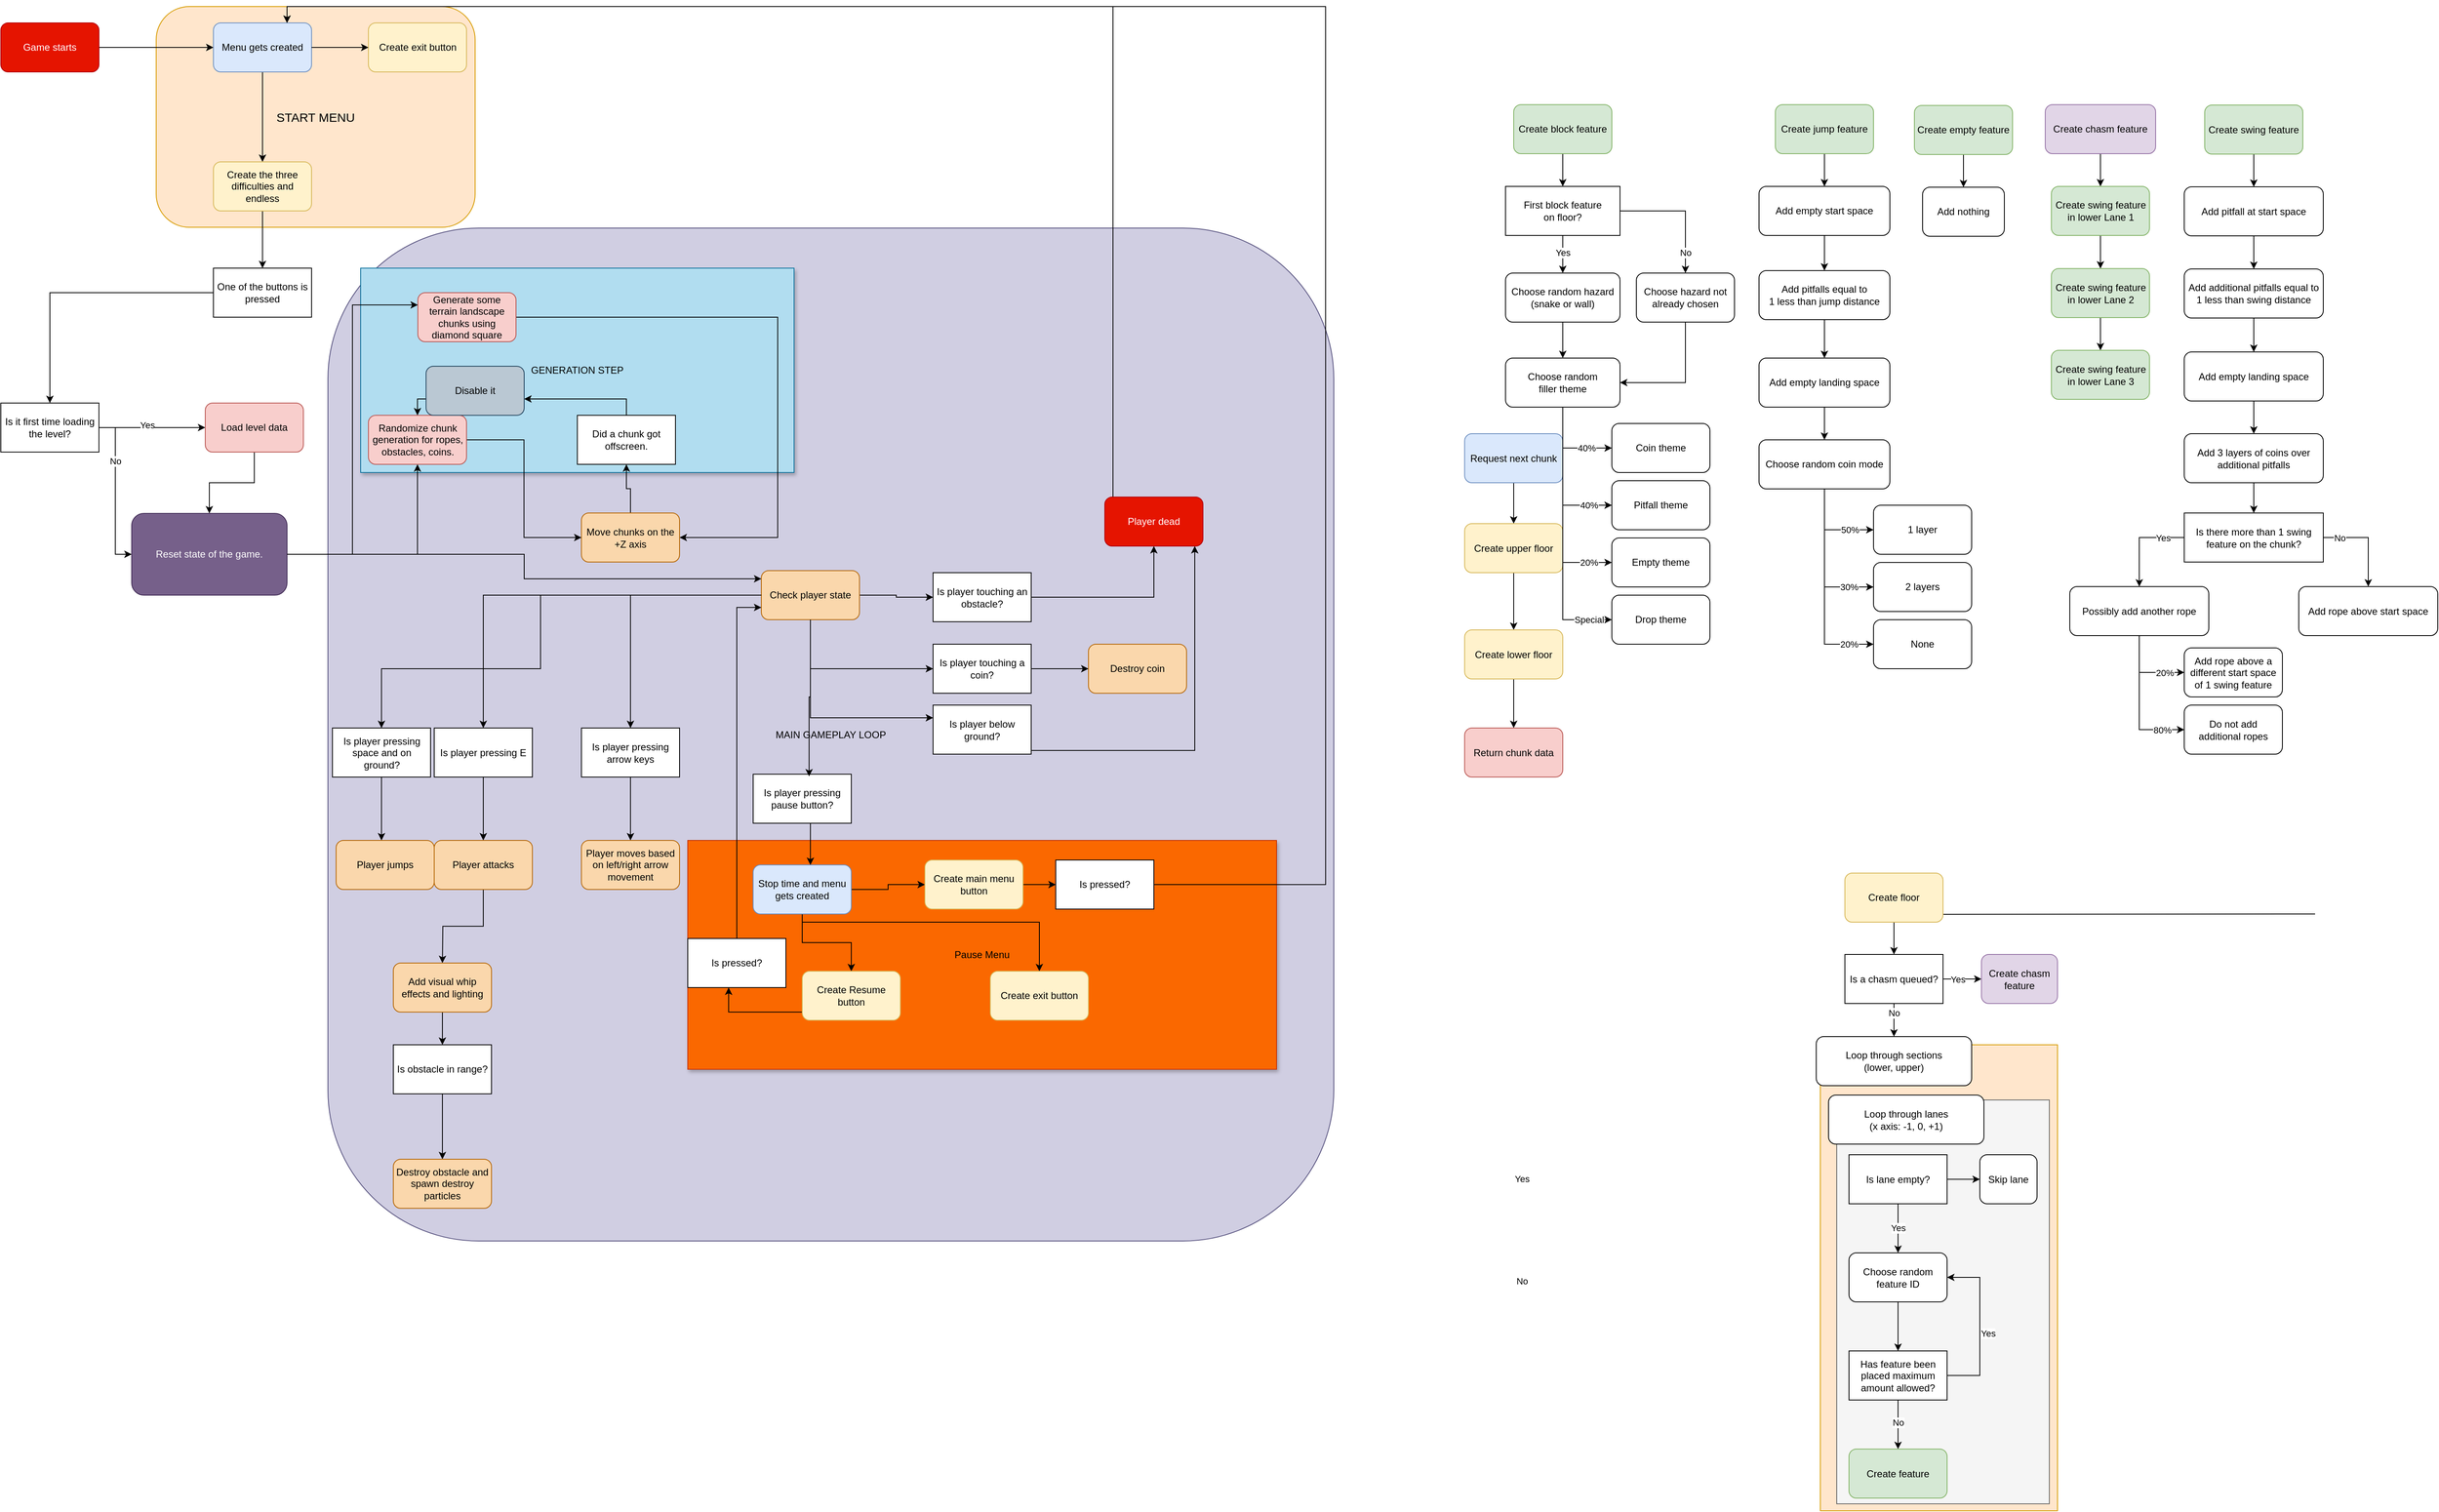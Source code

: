 <mxfile version="22.1.21" type="github">
  <diagram id="C5RBs43oDa-KdzZeNtuy" name="Page-1">
    <mxGraphModel dx="2922" dy="1522" grid="1" gridSize="10" guides="1" tooltips="1" connect="1" arrows="1" fold="1" page="1" pageScale="1" pageWidth="827" pageHeight="1169" math="0" shadow="0">
      <root>
        <mxCell id="WIyWlLk6GJQsqaUBKTNV-0" />
        <mxCell id="WIyWlLk6GJQsqaUBKTNV-1" parent="WIyWlLk6GJQsqaUBKTNV-0" />
        <mxCell id="wIX8_daclnW8jgaYg2AP-135" value="&lt;div style=&quot;font-size: 13px;&quot; align=&quot;center&quot;&gt;&lt;font style=&quot;font-size: 15px;&quot;&gt;START MENU&lt;/font&gt;&lt;/div&gt;" style="rounded=1;whiteSpace=wrap;html=1;fillColor=#ffe6cc;strokeColor=#d79b00;align=center;" vertex="1" parent="WIyWlLk6GJQsqaUBKTNV-1">
          <mxGeometry x="210" y="40" width="390" height="270" as="geometry" />
        </mxCell>
        <mxCell id="wIX8_daclnW8jgaYg2AP-0" value="" style="rounded=0;whiteSpace=wrap;html=1;fillColor=#ffe6cc;strokeColor=#d79b00;" vertex="1" parent="WIyWlLk6GJQsqaUBKTNV-1">
          <mxGeometry x="2245" y="1310" width="290" height="570" as="geometry" />
        </mxCell>
        <mxCell id="wIX8_daclnW8jgaYg2AP-1" value="" style="rounded=0;whiteSpace=wrap;html=1;fillColor=#f5f5f5;strokeColor=#666666;fontColor=#333333;" vertex="1" parent="WIyWlLk6GJQsqaUBKTNV-1">
          <mxGeometry x="2265" y="1377.5" width="260" height="494" as="geometry" />
        </mxCell>
        <mxCell id="wIX8_daclnW8jgaYg2AP-2" style="edgeStyle=orthogonalEdgeStyle;rounded=0;orthogonalLoop=1;jettySize=auto;html=1;entryX=0.5;entryY=0;entryDx=0;entryDy=0;" edge="1" parent="WIyWlLk6GJQsqaUBKTNV-1" source="wIX8_daclnW8jgaYg2AP-3" target="wIX8_daclnW8jgaYg2AP-5">
          <mxGeometry relative="1" as="geometry" />
        </mxCell>
        <mxCell id="wIX8_daclnW8jgaYg2AP-3" value="Request next chunk" style="rounded=1;whiteSpace=wrap;html=1;fillColor=#dae8fc;strokeColor=#6c8ebf;" vertex="1" parent="WIyWlLk6GJQsqaUBKTNV-1">
          <mxGeometry x="1810" y="562.5" width="120" height="60" as="geometry" />
        </mxCell>
        <mxCell id="wIX8_daclnW8jgaYg2AP-4" style="edgeStyle=orthogonalEdgeStyle;rounded=0;orthogonalLoop=1;jettySize=auto;html=1;entryX=0.5;entryY=0;entryDx=0;entryDy=0;" edge="1" parent="WIyWlLk6GJQsqaUBKTNV-1" source="wIX8_daclnW8jgaYg2AP-5" target="wIX8_daclnW8jgaYg2AP-7">
          <mxGeometry relative="1" as="geometry" />
        </mxCell>
        <mxCell id="wIX8_daclnW8jgaYg2AP-5" value="Create upper floor" style="rounded=1;whiteSpace=wrap;html=1;fillColor=#fff2cc;strokeColor=#d6b656;" vertex="1" parent="WIyWlLk6GJQsqaUBKTNV-1">
          <mxGeometry x="1810" y="672.5" width="120" height="60" as="geometry" />
        </mxCell>
        <mxCell id="wIX8_daclnW8jgaYg2AP-6" style="edgeStyle=orthogonalEdgeStyle;rounded=0;orthogonalLoop=1;jettySize=auto;html=1;entryX=0.5;entryY=0;entryDx=0;entryDy=0;" edge="1" parent="WIyWlLk6GJQsqaUBKTNV-1" source="wIX8_daclnW8jgaYg2AP-7" target="wIX8_daclnW8jgaYg2AP-8">
          <mxGeometry relative="1" as="geometry" />
        </mxCell>
        <mxCell id="wIX8_daclnW8jgaYg2AP-7" value="Create lower floor" style="rounded=1;whiteSpace=wrap;html=1;fillColor=#fff2cc;strokeColor=#d6b656;" vertex="1" parent="WIyWlLk6GJQsqaUBKTNV-1">
          <mxGeometry x="1810" y="802.5" width="120" height="60" as="geometry" />
        </mxCell>
        <mxCell id="wIX8_daclnW8jgaYg2AP-8" value="Return chunk data" style="rounded=1;whiteSpace=wrap;html=1;fillColor=#f8cecc;strokeColor=#b85450;" vertex="1" parent="WIyWlLk6GJQsqaUBKTNV-1">
          <mxGeometry x="1810" y="922.5" width="120" height="60" as="geometry" />
        </mxCell>
        <mxCell id="wIX8_daclnW8jgaYg2AP-9" value="" style="edgeStyle=orthogonalEdgeStyle;rounded=0;orthogonalLoop=1;jettySize=auto;html=1;" edge="1" parent="WIyWlLk6GJQsqaUBKTNV-1" target="wIX8_daclnW8jgaYg2AP-101">
          <mxGeometry relative="1" as="geometry">
            <mxPoint x="2850" y="1150" as="sourcePoint" />
          </mxGeometry>
        </mxCell>
        <mxCell id="wIX8_daclnW8jgaYg2AP-10" value="Create floor" style="rounded=1;whiteSpace=wrap;html=1;fillColor=#fff2cc;strokeColor=#d6b656;" vertex="1" parent="WIyWlLk6GJQsqaUBKTNV-1">
          <mxGeometry x="2275" y="1100" width="120" height="60" as="geometry" />
        </mxCell>
        <mxCell id="wIX8_daclnW8jgaYg2AP-11" value="Loop through sections &lt;br&gt;(lower, upper)" style="rounded=1;whiteSpace=wrap;html=1;" vertex="1" parent="WIyWlLk6GJQsqaUBKTNV-1">
          <mxGeometry x="2240" y="1300" width="190" height="60" as="geometry" />
        </mxCell>
        <mxCell id="wIX8_daclnW8jgaYg2AP-12" value="Loop through lanes&lt;br&gt;(x axis: -1, 0, +1)" style="rounded=1;whiteSpace=wrap;html=1;" vertex="1" parent="WIyWlLk6GJQsqaUBKTNV-1">
          <mxGeometry x="2255" y="1371.5" width="190" height="60" as="geometry" />
        </mxCell>
        <mxCell id="wIX8_daclnW8jgaYg2AP-13" style="edgeStyle=orthogonalEdgeStyle;rounded=0;orthogonalLoop=1;jettySize=auto;html=1;exitX=0.5;exitY=1;exitDx=0;exitDy=0;entryX=0.5;entryY=0;entryDx=0;entryDy=0;" edge="1" parent="WIyWlLk6GJQsqaUBKTNV-1" source="wIX8_daclnW8jgaYg2AP-16" target="wIX8_daclnW8jgaYg2AP-19">
          <mxGeometry relative="1" as="geometry" />
        </mxCell>
        <mxCell id="wIX8_daclnW8jgaYg2AP-14" value="Yes" style="edgeLabel;html=1;align=center;verticalAlign=middle;resizable=0;points=[];" vertex="1" connectable="0" parent="wIX8_daclnW8jgaYg2AP-13">
          <mxGeometry x="-0.017" y="-2" relative="1" as="geometry">
            <mxPoint x="2" as="offset" />
          </mxGeometry>
        </mxCell>
        <mxCell id="wIX8_daclnW8jgaYg2AP-15" style="edgeStyle=orthogonalEdgeStyle;rounded=0;orthogonalLoop=1;jettySize=auto;html=1;exitX=1;exitY=0.5;exitDx=0;exitDy=0;entryX=0;entryY=0.5;entryDx=0;entryDy=0;" edge="1" parent="WIyWlLk6GJQsqaUBKTNV-1" source="wIX8_daclnW8jgaYg2AP-16" target="wIX8_daclnW8jgaYg2AP-58">
          <mxGeometry relative="1" as="geometry" />
        </mxCell>
        <mxCell id="wIX8_daclnW8jgaYg2AP-16" value="Is lane empty?" style="rounded=0;whiteSpace=wrap;html=1;" vertex="1" parent="WIyWlLk6GJQsqaUBKTNV-1">
          <mxGeometry x="2280" y="1444.5" width="120" height="60" as="geometry" />
        </mxCell>
        <mxCell id="wIX8_daclnW8jgaYg2AP-18" style="edgeStyle=orthogonalEdgeStyle;rounded=0;orthogonalLoop=1;jettySize=auto;html=1;exitX=0.5;exitY=1;exitDx=0;exitDy=0;entryX=0.5;entryY=0;entryDx=0;entryDy=0;" edge="1" parent="WIyWlLk6GJQsqaUBKTNV-1" source="wIX8_daclnW8jgaYg2AP-19" target="wIX8_daclnW8jgaYg2AP-24">
          <mxGeometry relative="1" as="geometry" />
        </mxCell>
        <mxCell id="wIX8_daclnW8jgaYg2AP-19" value="Choose random feature ID" style="rounded=1;whiteSpace=wrap;html=1;" vertex="1" parent="WIyWlLk6GJQsqaUBKTNV-1">
          <mxGeometry x="2280" y="1564.5" width="120" height="60" as="geometry" />
        </mxCell>
        <mxCell id="wIX8_daclnW8jgaYg2AP-20" style="edgeStyle=orthogonalEdgeStyle;rounded=0;orthogonalLoop=1;jettySize=auto;html=1;exitX=0.5;exitY=1;exitDx=0;exitDy=0;entryX=0.5;entryY=0;entryDx=0;entryDy=0;" edge="1" parent="WIyWlLk6GJQsqaUBKTNV-1" source="wIX8_daclnW8jgaYg2AP-24" target="wIX8_daclnW8jgaYg2AP-26">
          <mxGeometry relative="1" as="geometry" />
        </mxCell>
        <mxCell id="wIX8_daclnW8jgaYg2AP-21" value="No" style="edgeLabel;html=1;align=center;verticalAlign=middle;resizable=0;points=[];" vertex="1" connectable="0" parent="wIX8_daclnW8jgaYg2AP-20">
          <mxGeometry x="-0.156" y="2" relative="1" as="geometry">
            <mxPoint x="-2" y="2" as="offset" />
          </mxGeometry>
        </mxCell>
        <mxCell id="wIX8_daclnW8jgaYg2AP-22" style="edgeStyle=orthogonalEdgeStyle;rounded=0;orthogonalLoop=1;jettySize=auto;html=1;exitX=1;exitY=0.5;exitDx=0;exitDy=0;entryX=1;entryY=0.5;entryDx=0;entryDy=0;" edge="1" parent="WIyWlLk6GJQsqaUBKTNV-1" source="wIX8_daclnW8jgaYg2AP-24" target="wIX8_daclnW8jgaYg2AP-19">
          <mxGeometry relative="1" as="geometry">
            <Array as="points">
              <mxPoint x="2440" y="1714.5" />
              <mxPoint x="2440" y="1594.5" />
            </Array>
          </mxGeometry>
        </mxCell>
        <mxCell id="wIX8_daclnW8jgaYg2AP-23" value="Yes" style="edgeLabel;html=1;align=center;verticalAlign=middle;resizable=0;points=[];" vertex="1" connectable="0" parent="wIX8_daclnW8jgaYg2AP-22">
          <mxGeometry x="-0.027" y="-1" relative="1" as="geometry">
            <mxPoint x="-561" y="-183" as="offset" />
          </mxGeometry>
        </mxCell>
        <mxCell id="wIX8_daclnW8jgaYg2AP-129" value="No" style="edgeLabel;html=1;align=center;verticalAlign=middle;resizable=0;points=[];" vertex="1" connectable="0" parent="wIX8_daclnW8jgaYg2AP-22">
          <mxGeometry x="-0.027" y="-1" relative="1" as="geometry">
            <mxPoint x="-561" y="-58" as="offset" />
          </mxGeometry>
        </mxCell>
        <mxCell id="wIX8_daclnW8jgaYg2AP-24" value="Has feature been placed maximum amount allowed?" style="rounded=0;whiteSpace=wrap;html=1;" vertex="1" parent="WIyWlLk6GJQsqaUBKTNV-1">
          <mxGeometry x="2280" y="1684.5" width="120" height="60" as="geometry" />
        </mxCell>
        <mxCell id="wIX8_daclnW8jgaYg2AP-26" value="Create feature" style="rounded=1;whiteSpace=wrap;html=1;fillColor=#d5e8d4;strokeColor=#82b366;" vertex="1" parent="WIyWlLk6GJQsqaUBKTNV-1">
          <mxGeometry x="2280" y="1804.5" width="120" height="60" as="geometry" />
        </mxCell>
        <mxCell id="wIX8_daclnW8jgaYg2AP-27" style="edgeStyle=orthogonalEdgeStyle;rounded=0;orthogonalLoop=1;jettySize=auto;html=1;exitX=0.5;exitY=1;exitDx=0;exitDy=0;entryX=0.5;entryY=0;entryDx=0;entryDy=0;" edge="1" parent="WIyWlLk6GJQsqaUBKTNV-1" source="wIX8_daclnW8jgaYg2AP-28" target="wIX8_daclnW8jgaYg2AP-39">
          <mxGeometry relative="1" as="geometry" />
        </mxCell>
        <mxCell id="wIX8_daclnW8jgaYg2AP-28" value="Create block feature" style="rounded=1;whiteSpace=wrap;html=1;fillColor=#d5e8d4;strokeColor=#82b366;" vertex="1" parent="WIyWlLk6GJQsqaUBKTNV-1">
          <mxGeometry x="1870" y="160" width="120" height="60" as="geometry" />
        </mxCell>
        <mxCell id="wIX8_daclnW8jgaYg2AP-29" style="edgeStyle=orthogonalEdgeStyle;rounded=0;orthogonalLoop=1;jettySize=auto;html=1;exitX=0.5;exitY=1;exitDx=0;exitDy=0;entryX=0.5;entryY=0;entryDx=0;entryDy=0;" edge="1" parent="WIyWlLk6GJQsqaUBKTNV-1" source="wIX8_daclnW8jgaYg2AP-30" target="wIX8_daclnW8jgaYg2AP-62">
          <mxGeometry relative="1" as="geometry" />
        </mxCell>
        <mxCell id="wIX8_daclnW8jgaYg2AP-30" value="Create jump feature" style="rounded=1;whiteSpace=wrap;html=1;fillColor=#d5e8d4;strokeColor=#82b366;" vertex="1" parent="WIyWlLk6GJQsqaUBKTNV-1">
          <mxGeometry x="2190" y="160" width="120" height="60" as="geometry" />
        </mxCell>
        <mxCell id="wIX8_daclnW8jgaYg2AP-31" style="edgeStyle=orthogonalEdgeStyle;rounded=0;orthogonalLoop=1;jettySize=auto;html=1;exitX=0.5;exitY=1;exitDx=0;exitDy=0;entryX=0.5;entryY=0;entryDx=0;entryDy=0;" edge="1" parent="WIyWlLk6GJQsqaUBKTNV-1" source="wIX8_daclnW8jgaYg2AP-32" target="wIX8_daclnW8jgaYg2AP-78">
          <mxGeometry relative="1" as="geometry" />
        </mxCell>
        <mxCell id="wIX8_daclnW8jgaYg2AP-32" value="Create swing feature" style="rounded=1;whiteSpace=wrap;html=1;fillColor=#d5e8d4;strokeColor=#82b366;" vertex="1" parent="WIyWlLk6GJQsqaUBKTNV-1">
          <mxGeometry x="2715" y="160.5" width="120" height="60" as="geometry" />
        </mxCell>
        <mxCell id="wIX8_daclnW8jgaYg2AP-33" style="edgeStyle=orthogonalEdgeStyle;rounded=0;orthogonalLoop=1;jettySize=auto;html=1;entryX=0.5;entryY=0;entryDx=0;entryDy=0;" edge="1" parent="WIyWlLk6GJQsqaUBKTNV-1" source="wIX8_daclnW8jgaYg2AP-34" target="wIX8_daclnW8jgaYg2AP-96">
          <mxGeometry relative="1" as="geometry" />
        </mxCell>
        <mxCell id="wIX8_daclnW8jgaYg2AP-34" value="Create empty feature" style="rounded=1;whiteSpace=wrap;html=1;fillColor=#d5e8d4;strokeColor=#82b366;" vertex="1" parent="WIyWlLk6GJQsqaUBKTNV-1">
          <mxGeometry x="2360" y="161" width="120" height="60" as="geometry" />
        </mxCell>
        <mxCell id="wIX8_daclnW8jgaYg2AP-35" style="edgeStyle=orthogonalEdgeStyle;rounded=0;orthogonalLoop=1;jettySize=auto;html=1;exitX=1;exitY=0.5;exitDx=0;exitDy=0;entryX=0.5;entryY=0;entryDx=0;entryDy=0;" edge="1" parent="WIyWlLk6GJQsqaUBKTNV-1" source="wIX8_daclnW8jgaYg2AP-39" target="wIX8_daclnW8jgaYg2AP-44">
          <mxGeometry relative="1" as="geometry" />
        </mxCell>
        <mxCell id="wIX8_daclnW8jgaYg2AP-36" value="No" style="edgeLabel;html=1;align=center;verticalAlign=middle;resizable=0;points=[];" vertex="1" connectable="0" parent="wIX8_daclnW8jgaYg2AP-35">
          <mxGeometry x="0.623" y="-6" relative="1" as="geometry">
            <mxPoint x="6" y="4" as="offset" />
          </mxGeometry>
        </mxCell>
        <mxCell id="wIX8_daclnW8jgaYg2AP-37" style="edgeStyle=orthogonalEdgeStyle;rounded=0;orthogonalLoop=1;jettySize=auto;html=1;exitX=0.5;exitY=1;exitDx=0;exitDy=0;entryX=0.5;entryY=0;entryDx=0;entryDy=0;" edge="1" parent="WIyWlLk6GJQsqaUBKTNV-1" source="wIX8_daclnW8jgaYg2AP-39" target="wIX8_daclnW8jgaYg2AP-42">
          <mxGeometry relative="1" as="geometry" />
        </mxCell>
        <mxCell id="wIX8_daclnW8jgaYg2AP-38" value="Yes" style="edgeLabel;html=1;align=center;verticalAlign=middle;resizable=0;points=[];" vertex="1" connectable="0" parent="wIX8_daclnW8jgaYg2AP-37">
          <mxGeometry x="0.183" y="1" relative="1" as="geometry">
            <mxPoint x="-1" y="-6" as="offset" />
          </mxGeometry>
        </mxCell>
        <mxCell id="wIX8_daclnW8jgaYg2AP-39" value="First block feature &lt;br&gt;on floor?" style="rounded=0;whiteSpace=wrap;html=1;" vertex="1" parent="WIyWlLk6GJQsqaUBKTNV-1">
          <mxGeometry x="1860" y="260" width="140" height="60" as="geometry" />
        </mxCell>
        <mxCell id="wIX8_daclnW8jgaYg2AP-41" style="edgeStyle=orthogonalEdgeStyle;rounded=0;orthogonalLoop=1;jettySize=auto;html=1;exitX=0.5;exitY=1;exitDx=0;exitDy=0;" edge="1" parent="WIyWlLk6GJQsqaUBKTNV-1" source="wIX8_daclnW8jgaYg2AP-42" target="wIX8_daclnW8jgaYg2AP-53">
          <mxGeometry relative="1" as="geometry" />
        </mxCell>
        <mxCell id="wIX8_daclnW8jgaYg2AP-42" value="Choose random hazard&lt;br&gt;(snake or wall)" style="rounded=1;whiteSpace=wrap;html=1;" vertex="1" parent="WIyWlLk6GJQsqaUBKTNV-1">
          <mxGeometry x="1860" y="366" width="140" height="60" as="geometry" />
        </mxCell>
        <mxCell id="wIX8_daclnW8jgaYg2AP-43" style="edgeStyle=orthogonalEdgeStyle;rounded=0;orthogonalLoop=1;jettySize=auto;html=1;exitX=0.5;exitY=1;exitDx=0;exitDy=0;entryX=1;entryY=0.5;entryDx=0;entryDy=0;" edge="1" parent="WIyWlLk6GJQsqaUBKTNV-1" source="wIX8_daclnW8jgaYg2AP-44" target="wIX8_daclnW8jgaYg2AP-53">
          <mxGeometry relative="1" as="geometry" />
        </mxCell>
        <mxCell id="wIX8_daclnW8jgaYg2AP-44" value="Choose hazard not already chosen" style="rounded=1;whiteSpace=wrap;html=1;" vertex="1" parent="WIyWlLk6GJQsqaUBKTNV-1">
          <mxGeometry x="2020" y="366" width="120" height="60" as="geometry" />
        </mxCell>
        <mxCell id="wIX8_daclnW8jgaYg2AP-45" style="edgeStyle=orthogonalEdgeStyle;rounded=0;orthogonalLoop=1;jettySize=auto;html=1;exitX=0.5;exitY=1;exitDx=0;exitDy=0;entryX=0;entryY=0.5;entryDx=0;entryDy=0;" edge="1" parent="WIyWlLk6GJQsqaUBKTNV-1" source="wIX8_daclnW8jgaYg2AP-53" target="wIX8_daclnW8jgaYg2AP-54">
          <mxGeometry relative="1" as="geometry" />
        </mxCell>
        <mxCell id="wIX8_daclnW8jgaYg2AP-46" value="40%" style="edgeLabel;html=1;align=center;verticalAlign=middle;resizable=0;points=[];" vertex="1" connectable="0" parent="wIX8_daclnW8jgaYg2AP-45">
          <mxGeometry x="0.006" y="-1" relative="1" as="geometry">
            <mxPoint x="23" y="-1" as="offset" />
          </mxGeometry>
        </mxCell>
        <mxCell id="wIX8_daclnW8jgaYg2AP-47" style="edgeStyle=orthogonalEdgeStyle;rounded=0;orthogonalLoop=1;jettySize=auto;html=1;exitX=0.5;exitY=1;exitDx=0;exitDy=0;entryX=0;entryY=0.5;entryDx=0;entryDy=0;" edge="1" parent="WIyWlLk6GJQsqaUBKTNV-1" source="wIX8_daclnW8jgaYg2AP-53" target="wIX8_daclnW8jgaYg2AP-55">
          <mxGeometry relative="1" as="geometry" />
        </mxCell>
        <mxCell id="wIX8_daclnW8jgaYg2AP-48" value="40%" style="edgeLabel;html=1;align=center;verticalAlign=middle;resizable=0;points=[];" vertex="1" connectable="0" parent="wIX8_daclnW8jgaYg2AP-47">
          <mxGeometry x="0.557" y="1" relative="1" as="geometry">
            <mxPoint x="12" y="1" as="offset" />
          </mxGeometry>
        </mxCell>
        <mxCell id="wIX8_daclnW8jgaYg2AP-49" style="edgeStyle=orthogonalEdgeStyle;rounded=0;orthogonalLoop=1;jettySize=auto;html=1;exitX=0.5;exitY=1;exitDx=0;exitDy=0;entryX=0;entryY=0.5;entryDx=0;entryDy=0;" edge="1" parent="WIyWlLk6GJQsqaUBKTNV-1" source="wIX8_daclnW8jgaYg2AP-53" target="wIX8_daclnW8jgaYg2AP-56">
          <mxGeometry relative="1" as="geometry" />
        </mxCell>
        <mxCell id="wIX8_daclnW8jgaYg2AP-50" value="20%" style="edgeLabel;html=1;align=center;verticalAlign=middle;resizable=0;points=[];" vertex="1" connectable="0" parent="wIX8_daclnW8jgaYg2AP-49">
          <mxGeometry x="0.725" relative="1" as="geometry">
            <mxPoint x="6" as="offset" />
          </mxGeometry>
        </mxCell>
        <mxCell id="wIX8_daclnW8jgaYg2AP-51" style="edgeStyle=orthogonalEdgeStyle;rounded=0;orthogonalLoop=1;jettySize=auto;html=1;exitX=0.5;exitY=1;exitDx=0;exitDy=0;entryX=0;entryY=0.5;entryDx=0;entryDy=0;" edge="1" parent="WIyWlLk6GJQsqaUBKTNV-1" source="wIX8_daclnW8jgaYg2AP-53" target="wIX8_daclnW8jgaYg2AP-57">
          <mxGeometry relative="1" as="geometry" />
        </mxCell>
        <mxCell id="wIX8_daclnW8jgaYg2AP-52" value="Special" style="edgeLabel;html=1;align=center;verticalAlign=middle;resizable=0;points=[];" vertex="1" connectable="0" parent="wIX8_daclnW8jgaYg2AP-51">
          <mxGeometry x="0.694" y="-3" relative="1" as="geometry">
            <mxPoint x="21" y="-3" as="offset" />
          </mxGeometry>
        </mxCell>
        <mxCell id="wIX8_daclnW8jgaYg2AP-53" value="Choose random &lt;br&gt;filler theme" style="rounded=1;whiteSpace=wrap;html=1;" vertex="1" parent="WIyWlLk6GJQsqaUBKTNV-1">
          <mxGeometry x="1860" y="470" width="140" height="60" as="geometry" />
        </mxCell>
        <mxCell id="wIX8_daclnW8jgaYg2AP-54" value="Coin theme" style="rounded=1;whiteSpace=wrap;html=1;" vertex="1" parent="WIyWlLk6GJQsqaUBKTNV-1">
          <mxGeometry x="1990" y="550" width="120" height="60" as="geometry" />
        </mxCell>
        <mxCell id="wIX8_daclnW8jgaYg2AP-55" value="Pitfall theme" style="rounded=1;whiteSpace=wrap;html=1;" vertex="1" parent="WIyWlLk6GJQsqaUBKTNV-1">
          <mxGeometry x="1990" y="620" width="120" height="60" as="geometry" />
        </mxCell>
        <mxCell id="wIX8_daclnW8jgaYg2AP-56" value="Empty theme" style="rounded=1;whiteSpace=wrap;html=1;" vertex="1" parent="WIyWlLk6GJQsqaUBKTNV-1">
          <mxGeometry x="1990" y="690" width="120" height="60" as="geometry" />
        </mxCell>
        <mxCell id="wIX8_daclnW8jgaYg2AP-57" value="Drop theme" style="rounded=1;whiteSpace=wrap;html=1;" vertex="1" parent="WIyWlLk6GJQsqaUBKTNV-1">
          <mxGeometry x="1990" y="760" width="120" height="60" as="geometry" />
        </mxCell>
        <mxCell id="wIX8_daclnW8jgaYg2AP-58" value="Skip lane" style="rounded=1;whiteSpace=wrap;html=1;" vertex="1" parent="WIyWlLk6GJQsqaUBKTNV-1">
          <mxGeometry x="2440" y="1444.5" width="70" height="60" as="geometry" />
        </mxCell>
        <mxCell id="wIX8_daclnW8jgaYg2AP-59" style="edgeStyle=orthogonalEdgeStyle;rounded=0;orthogonalLoop=1;jettySize=auto;html=1;exitX=0.5;exitY=1;exitDx=0;exitDy=0;entryX=0.5;entryY=0;entryDx=0;entryDy=0;" edge="1" parent="WIyWlLk6GJQsqaUBKTNV-1" source="wIX8_daclnW8jgaYg2AP-60" target="wIX8_daclnW8jgaYg2AP-64">
          <mxGeometry relative="1" as="geometry" />
        </mxCell>
        <mxCell id="wIX8_daclnW8jgaYg2AP-60" value="Add pitfalls equal to &lt;br&gt;1 less than jump distance" style="rounded=1;whiteSpace=wrap;html=1;" vertex="1" parent="WIyWlLk6GJQsqaUBKTNV-1">
          <mxGeometry x="2170" y="363" width="160" height="60" as="geometry" />
        </mxCell>
        <mxCell id="wIX8_daclnW8jgaYg2AP-61" style="edgeStyle=orthogonalEdgeStyle;rounded=0;orthogonalLoop=1;jettySize=auto;html=1;exitX=0.5;exitY=1;exitDx=0;exitDy=0;entryX=0.5;entryY=0;entryDx=0;entryDy=0;" edge="1" parent="WIyWlLk6GJQsqaUBKTNV-1" source="wIX8_daclnW8jgaYg2AP-62" target="wIX8_daclnW8jgaYg2AP-60">
          <mxGeometry relative="1" as="geometry" />
        </mxCell>
        <mxCell id="wIX8_daclnW8jgaYg2AP-62" value="Add empty start space" style="rounded=1;whiteSpace=wrap;html=1;" vertex="1" parent="WIyWlLk6GJQsqaUBKTNV-1">
          <mxGeometry x="2170" y="260" width="160" height="60" as="geometry" />
        </mxCell>
        <mxCell id="wIX8_daclnW8jgaYg2AP-63" style="edgeStyle=orthogonalEdgeStyle;rounded=0;orthogonalLoop=1;jettySize=auto;html=1;exitX=0.5;exitY=1;exitDx=0;exitDy=0;entryX=0.5;entryY=0;entryDx=0;entryDy=0;" edge="1" parent="WIyWlLk6GJQsqaUBKTNV-1" source="wIX8_daclnW8jgaYg2AP-64" target="wIX8_daclnW8jgaYg2AP-65">
          <mxGeometry relative="1" as="geometry" />
        </mxCell>
        <mxCell id="wIX8_daclnW8jgaYg2AP-64" value="Add empty landing space" style="rounded=1;whiteSpace=wrap;html=1;" vertex="1" parent="WIyWlLk6GJQsqaUBKTNV-1">
          <mxGeometry x="2170" y="470" width="160" height="60" as="geometry" />
        </mxCell>
        <mxCell id="wIX8_daclnW8jgaYg2AP-65" value="Choose random coin mode" style="rounded=1;whiteSpace=wrap;html=1;" vertex="1" parent="WIyWlLk6GJQsqaUBKTNV-1">
          <mxGeometry x="2170" y="570" width="160" height="60" as="geometry" />
        </mxCell>
        <mxCell id="wIX8_daclnW8jgaYg2AP-66" style="edgeStyle=orthogonalEdgeStyle;rounded=0;orthogonalLoop=1;jettySize=auto;html=1;exitX=0.5;exitY=1;exitDx=0;exitDy=0;entryX=0;entryY=0.5;entryDx=0;entryDy=0;" edge="1" parent="WIyWlLk6GJQsqaUBKTNV-1" source="wIX8_daclnW8jgaYg2AP-65" target="wIX8_daclnW8jgaYg2AP-72">
          <mxGeometry relative="1" as="geometry">
            <mxPoint x="2220" y="630" as="sourcePoint" />
          </mxGeometry>
        </mxCell>
        <mxCell id="wIX8_daclnW8jgaYg2AP-67" value="50%" style="edgeLabel;html=1;align=center;verticalAlign=middle;resizable=0;points=[];" vertex="1" connectable="0" parent="wIX8_daclnW8jgaYg2AP-66">
          <mxGeometry x="0.006" y="-1" relative="1" as="geometry">
            <mxPoint x="25" y="-1" as="offset" />
          </mxGeometry>
        </mxCell>
        <mxCell id="wIX8_daclnW8jgaYg2AP-68" style="edgeStyle=orthogonalEdgeStyle;rounded=0;orthogonalLoop=1;jettySize=auto;html=1;exitX=0.5;exitY=1;exitDx=0;exitDy=0;entryX=0;entryY=0.5;entryDx=0;entryDy=0;" edge="1" parent="WIyWlLk6GJQsqaUBKTNV-1" source="wIX8_daclnW8jgaYg2AP-65" target="wIX8_daclnW8jgaYg2AP-73">
          <mxGeometry relative="1" as="geometry">
            <mxPoint x="2220" y="630" as="sourcePoint" />
          </mxGeometry>
        </mxCell>
        <mxCell id="wIX8_daclnW8jgaYg2AP-69" value="30%" style="edgeLabel;html=1;align=center;verticalAlign=middle;resizable=0;points=[];" vertex="1" connectable="0" parent="wIX8_daclnW8jgaYg2AP-68">
          <mxGeometry x="0.557" y="1" relative="1" as="geometry">
            <mxPoint x="10" y="1" as="offset" />
          </mxGeometry>
        </mxCell>
        <mxCell id="wIX8_daclnW8jgaYg2AP-70" style="edgeStyle=orthogonalEdgeStyle;rounded=0;orthogonalLoop=1;jettySize=auto;html=1;exitX=0.5;exitY=1;exitDx=0;exitDy=0;entryX=0;entryY=0.5;entryDx=0;entryDy=0;" edge="1" parent="WIyWlLk6GJQsqaUBKTNV-1" source="wIX8_daclnW8jgaYg2AP-65" target="wIX8_daclnW8jgaYg2AP-74">
          <mxGeometry relative="1" as="geometry">
            <mxPoint x="2220" y="630" as="sourcePoint" />
          </mxGeometry>
        </mxCell>
        <mxCell id="wIX8_daclnW8jgaYg2AP-71" value="20%" style="edgeLabel;html=1;align=center;verticalAlign=middle;resizable=0;points=[];" vertex="1" connectable="0" parent="wIX8_daclnW8jgaYg2AP-70">
          <mxGeometry x="0.725" relative="1" as="geometry">
            <mxPoint x="4" as="offset" />
          </mxGeometry>
        </mxCell>
        <mxCell id="wIX8_daclnW8jgaYg2AP-72" value="1 layer" style="rounded=1;whiteSpace=wrap;html=1;" vertex="1" parent="WIyWlLk6GJQsqaUBKTNV-1">
          <mxGeometry x="2310" y="650" width="120" height="60" as="geometry" />
        </mxCell>
        <mxCell id="wIX8_daclnW8jgaYg2AP-73" value="2 layers" style="rounded=1;whiteSpace=wrap;html=1;" vertex="1" parent="WIyWlLk6GJQsqaUBKTNV-1">
          <mxGeometry x="2310" y="720" width="120" height="60" as="geometry" />
        </mxCell>
        <mxCell id="wIX8_daclnW8jgaYg2AP-74" value="None" style="rounded=1;whiteSpace=wrap;html=1;" vertex="1" parent="WIyWlLk6GJQsqaUBKTNV-1">
          <mxGeometry x="2310" y="790" width="120" height="60" as="geometry" />
        </mxCell>
        <mxCell id="wIX8_daclnW8jgaYg2AP-75" style="edgeStyle=orthogonalEdgeStyle;rounded=0;orthogonalLoop=1;jettySize=auto;html=1;exitX=0.5;exitY=1;exitDx=0;exitDy=0;entryX=0.5;entryY=0;entryDx=0;entryDy=0;" edge="1" parent="WIyWlLk6GJQsqaUBKTNV-1" source="wIX8_daclnW8jgaYg2AP-76" target="wIX8_daclnW8jgaYg2AP-80">
          <mxGeometry relative="1" as="geometry" />
        </mxCell>
        <mxCell id="wIX8_daclnW8jgaYg2AP-76" value="Add additional pitfalls equal to 1 less than swing distance" style="rounded=1;whiteSpace=wrap;html=1;" vertex="1" parent="WIyWlLk6GJQsqaUBKTNV-1">
          <mxGeometry x="2690" y="361" width="170" height="60" as="geometry" />
        </mxCell>
        <mxCell id="wIX8_daclnW8jgaYg2AP-77" style="edgeStyle=orthogonalEdgeStyle;rounded=0;orthogonalLoop=1;jettySize=auto;html=1;exitX=0.5;exitY=1;exitDx=0;exitDy=0;entryX=0.5;entryY=0;entryDx=0;entryDy=0;" edge="1" parent="WIyWlLk6GJQsqaUBKTNV-1" source="wIX8_daclnW8jgaYg2AP-78" target="wIX8_daclnW8jgaYg2AP-76">
          <mxGeometry relative="1" as="geometry" />
        </mxCell>
        <mxCell id="wIX8_daclnW8jgaYg2AP-78" value="Add pitfall at start space" style="rounded=1;whiteSpace=wrap;html=1;" vertex="1" parent="WIyWlLk6GJQsqaUBKTNV-1">
          <mxGeometry x="2690" y="260.5" width="170" height="60" as="geometry" />
        </mxCell>
        <mxCell id="wIX8_daclnW8jgaYg2AP-79" style="edgeStyle=orthogonalEdgeStyle;rounded=0;orthogonalLoop=1;jettySize=auto;html=1;exitX=0.5;exitY=1;exitDx=0;exitDy=0;entryX=0.5;entryY=0;entryDx=0;entryDy=0;" edge="1" parent="WIyWlLk6GJQsqaUBKTNV-1" source="wIX8_daclnW8jgaYg2AP-80" target="wIX8_daclnW8jgaYg2AP-82">
          <mxGeometry relative="1" as="geometry" />
        </mxCell>
        <mxCell id="wIX8_daclnW8jgaYg2AP-80" value="Add empty landing space" style="rounded=1;whiteSpace=wrap;html=1;" vertex="1" parent="WIyWlLk6GJQsqaUBKTNV-1">
          <mxGeometry x="2690" y="462.5" width="170" height="60" as="geometry" />
        </mxCell>
        <mxCell id="wIX8_daclnW8jgaYg2AP-81" value="" style="edgeStyle=orthogonalEdgeStyle;rounded=0;orthogonalLoop=1;jettySize=auto;html=1;" edge="1" parent="WIyWlLk6GJQsqaUBKTNV-1" source="wIX8_daclnW8jgaYg2AP-82" target="wIX8_daclnW8jgaYg2AP-87">
          <mxGeometry relative="1" as="geometry" />
        </mxCell>
        <mxCell id="wIX8_daclnW8jgaYg2AP-82" value="Add 3 layers of coins over additional pitfalls" style="rounded=1;whiteSpace=wrap;html=1;" vertex="1" parent="WIyWlLk6GJQsqaUBKTNV-1">
          <mxGeometry x="2690" y="562.5" width="170" height="60" as="geometry" />
        </mxCell>
        <mxCell id="wIX8_daclnW8jgaYg2AP-83" style="edgeStyle=orthogonalEdgeStyle;rounded=0;orthogonalLoop=1;jettySize=auto;html=1;exitX=0;exitY=0.5;exitDx=0;exitDy=0;entryX=0.5;entryY=0;entryDx=0;entryDy=0;" edge="1" parent="WIyWlLk6GJQsqaUBKTNV-1" source="wIX8_daclnW8jgaYg2AP-87" target="wIX8_daclnW8jgaYg2AP-89">
          <mxGeometry relative="1" as="geometry" />
        </mxCell>
        <mxCell id="wIX8_daclnW8jgaYg2AP-84" value="Yes" style="edgeLabel;html=1;align=center;verticalAlign=middle;resizable=0;points=[];" vertex="1" connectable="0" parent="wIX8_daclnW8jgaYg2AP-83">
          <mxGeometry x="-0.4" y="1" relative="1" as="geometry">
            <mxPoint x="8" y="-1" as="offset" />
          </mxGeometry>
        </mxCell>
        <mxCell id="wIX8_daclnW8jgaYg2AP-85" style="edgeStyle=orthogonalEdgeStyle;rounded=0;orthogonalLoop=1;jettySize=auto;html=1;exitX=1;exitY=0.5;exitDx=0;exitDy=0;entryX=0.5;entryY=0;entryDx=0;entryDy=0;" edge="1" parent="WIyWlLk6GJQsqaUBKTNV-1" source="wIX8_daclnW8jgaYg2AP-87" target="wIX8_daclnW8jgaYg2AP-111">
          <mxGeometry relative="1" as="geometry" />
        </mxCell>
        <mxCell id="wIX8_daclnW8jgaYg2AP-86" value="No" style="edgeLabel;html=1;align=center;verticalAlign=middle;resizable=0;points=[];" vertex="1" connectable="0" parent="wIX8_daclnW8jgaYg2AP-85">
          <mxGeometry x="-0.527" relative="1" as="geometry">
            <mxPoint x="-7" as="offset" />
          </mxGeometry>
        </mxCell>
        <mxCell id="wIX8_daclnW8jgaYg2AP-87" value="Is there more than 1 swing feature on the chunk?" style="rounded=0;whiteSpace=wrap;html=1;" vertex="1" parent="WIyWlLk6GJQsqaUBKTNV-1">
          <mxGeometry x="2690" y="659.5" width="170" height="60" as="geometry" />
        </mxCell>
        <mxCell id="wIX8_daclnW8jgaYg2AP-89" value="Possibly add another rope" style="rounded=1;whiteSpace=wrap;html=1;" vertex="1" parent="WIyWlLk6GJQsqaUBKTNV-1">
          <mxGeometry x="2550" y="749.5" width="170" height="60" as="geometry" />
        </mxCell>
        <mxCell id="wIX8_daclnW8jgaYg2AP-90" style="edgeStyle=orthogonalEdgeStyle;rounded=0;orthogonalLoop=1;jettySize=auto;html=1;exitX=0.5;exitY=1;exitDx=0;exitDy=0;entryX=0;entryY=0.5;entryDx=0;entryDy=0;" edge="1" parent="WIyWlLk6GJQsqaUBKTNV-1" source="wIX8_daclnW8jgaYg2AP-89" target="wIX8_daclnW8jgaYg2AP-94">
          <mxGeometry relative="1" as="geometry">
            <mxPoint x="2600" y="817.5" as="sourcePoint" />
          </mxGeometry>
        </mxCell>
        <mxCell id="wIX8_daclnW8jgaYg2AP-91" value="20%" style="edgeLabel;html=1;align=center;verticalAlign=middle;resizable=0;points=[];" vertex="1" connectable="0" parent="wIX8_daclnW8jgaYg2AP-90">
          <mxGeometry x="0.006" y="-1" relative="1" as="geometry">
            <mxPoint x="25" y="-1" as="offset" />
          </mxGeometry>
        </mxCell>
        <mxCell id="wIX8_daclnW8jgaYg2AP-92" style="edgeStyle=orthogonalEdgeStyle;rounded=0;orthogonalLoop=1;jettySize=auto;html=1;exitX=0.5;exitY=1;exitDx=0;exitDy=0;entryX=0;entryY=0.5;entryDx=0;entryDy=0;" edge="1" parent="WIyWlLk6GJQsqaUBKTNV-1" source="wIX8_daclnW8jgaYg2AP-89" target="wIX8_daclnW8jgaYg2AP-95">
          <mxGeometry relative="1" as="geometry">
            <mxPoint x="2600" y="817.5" as="sourcePoint" />
          </mxGeometry>
        </mxCell>
        <mxCell id="wIX8_daclnW8jgaYg2AP-93" value="80%" style="edgeLabel;html=1;align=center;verticalAlign=middle;resizable=0;points=[];" vertex="1" connectable="0" parent="wIX8_daclnW8jgaYg2AP-92">
          <mxGeometry x="0.557" y="1" relative="1" as="geometry">
            <mxPoint x="10" y="1" as="offset" />
          </mxGeometry>
        </mxCell>
        <mxCell id="wIX8_daclnW8jgaYg2AP-94" value="Add rope above a different start space of 1 swing feature" style="rounded=1;whiteSpace=wrap;html=1;" vertex="1" parent="WIyWlLk6GJQsqaUBKTNV-1">
          <mxGeometry x="2690" y="824.5" width="120" height="60" as="geometry" />
        </mxCell>
        <mxCell id="wIX8_daclnW8jgaYg2AP-95" value="Do not add &lt;br&gt;additional ropes" style="rounded=1;whiteSpace=wrap;html=1;" vertex="1" parent="WIyWlLk6GJQsqaUBKTNV-1">
          <mxGeometry x="2690" y="894.5" width="120" height="60" as="geometry" />
        </mxCell>
        <mxCell id="wIX8_daclnW8jgaYg2AP-96" value="Add nothing" style="rounded=1;whiteSpace=wrap;html=1;" vertex="1" parent="WIyWlLk6GJQsqaUBKTNV-1">
          <mxGeometry x="2370" y="261" width="100" height="60" as="geometry" />
        </mxCell>
        <mxCell id="wIX8_daclnW8jgaYg2AP-97" style="edgeStyle=orthogonalEdgeStyle;rounded=0;orthogonalLoop=1;jettySize=auto;html=1;exitX=0.5;exitY=1;exitDx=0;exitDy=0;entryX=0.5;entryY=0;entryDx=0;entryDy=0;" edge="1" parent="WIyWlLk6GJQsqaUBKTNV-1" source="wIX8_daclnW8jgaYg2AP-101" target="wIX8_daclnW8jgaYg2AP-11">
          <mxGeometry relative="1" as="geometry" />
        </mxCell>
        <mxCell id="wIX8_daclnW8jgaYg2AP-98" value="No" style="edgeLabel;html=1;align=center;verticalAlign=middle;resizable=0;points=[];" vertex="1" connectable="0" parent="wIX8_daclnW8jgaYg2AP-97">
          <mxGeometry x="-0.012" y="2" relative="1" as="geometry">
            <mxPoint x="-2" y="-9" as="offset" />
          </mxGeometry>
        </mxCell>
        <mxCell id="wIX8_daclnW8jgaYg2AP-99" style="edgeStyle=orthogonalEdgeStyle;rounded=0;orthogonalLoop=1;jettySize=auto;html=1;exitX=1;exitY=0.5;exitDx=0;exitDy=0;entryX=0;entryY=0.5;entryDx=0;entryDy=0;" edge="1" parent="WIyWlLk6GJQsqaUBKTNV-1" source="wIX8_daclnW8jgaYg2AP-101" target="wIX8_daclnW8jgaYg2AP-110">
          <mxGeometry relative="1" as="geometry" />
        </mxCell>
        <mxCell id="wIX8_daclnW8jgaYg2AP-100" value="Yes" style="edgeLabel;html=1;align=center;verticalAlign=middle;resizable=0;points=[];" vertex="1" connectable="0" parent="wIX8_daclnW8jgaYg2AP-99">
          <mxGeometry x="-0.262" y="-2" relative="1" as="geometry">
            <mxPoint y="-2" as="offset" />
          </mxGeometry>
        </mxCell>
        <mxCell id="wIX8_daclnW8jgaYg2AP-101" value="Is a chasm queued?" style="rounded=0;whiteSpace=wrap;html=1;" vertex="1" parent="WIyWlLk6GJQsqaUBKTNV-1">
          <mxGeometry x="2275" y="1199.5" width="120" height="60" as="geometry" />
        </mxCell>
        <mxCell id="wIX8_daclnW8jgaYg2AP-103" value="" style="edgeStyle=orthogonalEdgeStyle;rounded=0;orthogonalLoop=1;jettySize=auto;html=1;" edge="1" parent="WIyWlLk6GJQsqaUBKTNV-1" source="wIX8_daclnW8jgaYg2AP-104" target="wIX8_daclnW8jgaYg2AP-106">
          <mxGeometry relative="1" as="geometry" />
        </mxCell>
        <mxCell id="wIX8_daclnW8jgaYg2AP-104" value="Create chasm feature" style="rounded=1;whiteSpace=wrap;html=1;fillColor=#e1d5e7;strokeColor=#9673a6;" vertex="1" parent="WIyWlLk6GJQsqaUBKTNV-1">
          <mxGeometry x="2520" y="160" width="135" height="60" as="geometry" />
        </mxCell>
        <mxCell id="wIX8_daclnW8jgaYg2AP-105" value="" style="edgeStyle=orthogonalEdgeStyle;rounded=0;orthogonalLoop=1;jettySize=auto;html=1;" edge="1" parent="WIyWlLk6GJQsqaUBKTNV-1" source="wIX8_daclnW8jgaYg2AP-106" target="wIX8_daclnW8jgaYg2AP-108">
          <mxGeometry relative="1" as="geometry" />
        </mxCell>
        <mxCell id="wIX8_daclnW8jgaYg2AP-106" value="Create swing feature&lt;br&gt;in lower Lane 1" style="rounded=1;whiteSpace=wrap;html=1;fillColor=#d5e8d4;strokeColor=#82b366;" vertex="1" parent="WIyWlLk6GJQsqaUBKTNV-1">
          <mxGeometry x="2527.5" y="260" width="120" height="60" as="geometry" />
        </mxCell>
        <mxCell id="wIX8_daclnW8jgaYg2AP-107" value="" style="edgeStyle=orthogonalEdgeStyle;rounded=0;orthogonalLoop=1;jettySize=auto;html=1;" edge="1" parent="WIyWlLk6GJQsqaUBKTNV-1" source="wIX8_daclnW8jgaYg2AP-108" target="wIX8_daclnW8jgaYg2AP-109">
          <mxGeometry relative="1" as="geometry" />
        </mxCell>
        <mxCell id="wIX8_daclnW8jgaYg2AP-108" value="Create swing feature&lt;br&gt;in lower Lane 2" style="rounded=1;whiteSpace=wrap;html=1;fillColor=#d5e8d4;strokeColor=#82b366;" vertex="1" parent="WIyWlLk6GJQsqaUBKTNV-1">
          <mxGeometry x="2527.5" y="360.5" width="120" height="60" as="geometry" />
        </mxCell>
        <mxCell id="wIX8_daclnW8jgaYg2AP-109" value="Create swing feature&lt;br&gt;in lower Lane 3" style="rounded=1;whiteSpace=wrap;html=1;fillColor=#d5e8d4;strokeColor=#82b366;" vertex="1" parent="WIyWlLk6GJQsqaUBKTNV-1">
          <mxGeometry x="2527.5" y="460.5" width="120" height="60" as="geometry" />
        </mxCell>
        <mxCell id="wIX8_daclnW8jgaYg2AP-110" value="Create chasm &lt;br&gt;feature" style="rounded=1;whiteSpace=wrap;html=1;fillColor=#e1d5e7;strokeColor=#9673a6;" vertex="1" parent="WIyWlLk6GJQsqaUBKTNV-1">
          <mxGeometry x="2442" y="1199.5" width="93" height="60" as="geometry" />
        </mxCell>
        <mxCell id="wIX8_daclnW8jgaYg2AP-111" value="Add rope above start space" style="rounded=1;whiteSpace=wrap;html=1;" vertex="1" parent="WIyWlLk6GJQsqaUBKTNV-1">
          <mxGeometry x="2830" y="749.5" width="170" height="60" as="geometry" />
        </mxCell>
        <mxCell id="wIX8_daclnW8jgaYg2AP-113" style="edgeStyle=orthogonalEdgeStyle;shape=connector;rounded=0;orthogonalLoop=1;jettySize=auto;html=1;labelBackgroundColor=default;strokeColor=default;align=center;verticalAlign=middle;fontFamily=Helvetica;fontSize=11;fontColor=default;endArrow=classic;" edge="1" parent="WIyWlLk6GJQsqaUBKTNV-1" source="wIX8_daclnW8jgaYg2AP-112" target="wIX8_daclnW8jgaYg2AP-114">
          <mxGeometry relative="1" as="geometry">
            <mxPoint x="280" y="90" as="targetPoint" />
          </mxGeometry>
        </mxCell>
        <mxCell id="wIX8_daclnW8jgaYg2AP-112" value="Game starts" style="rounded=1;whiteSpace=wrap;html=1;fillColor=#e51400;strokeColor=#B20000;fontColor=#ffffff;" vertex="1" parent="WIyWlLk6GJQsqaUBKTNV-1">
          <mxGeometry x="20" y="60" width="120" height="60" as="geometry" />
        </mxCell>
        <mxCell id="wIX8_daclnW8jgaYg2AP-116" style="edgeStyle=orthogonalEdgeStyle;shape=connector;rounded=0;orthogonalLoop=1;jettySize=auto;html=1;labelBackgroundColor=default;strokeColor=default;align=center;verticalAlign=middle;fontFamily=Helvetica;fontSize=11;fontColor=default;endArrow=classic;" edge="1" parent="WIyWlLk6GJQsqaUBKTNV-1" source="wIX8_daclnW8jgaYg2AP-114" target="wIX8_daclnW8jgaYg2AP-115">
          <mxGeometry relative="1" as="geometry" />
        </mxCell>
        <mxCell id="wIX8_daclnW8jgaYg2AP-114" value="Menu gets created" style="rounded=1;whiteSpace=wrap;html=1;fillColor=#dae8fc;strokeColor=#6c8ebf;" vertex="1" parent="WIyWlLk6GJQsqaUBKTNV-1">
          <mxGeometry x="280" y="60" width="120" height="60" as="geometry" />
        </mxCell>
        <mxCell id="wIX8_daclnW8jgaYg2AP-121" style="edgeStyle=orthogonalEdgeStyle;shape=connector;rounded=0;orthogonalLoop=1;jettySize=auto;html=1;labelBackgroundColor=default;strokeColor=default;align=center;verticalAlign=middle;fontFamily=Helvetica;fontSize=11;fontColor=default;endArrow=classic;" edge="1" parent="WIyWlLk6GJQsqaUBKTNV-1" source="wIX8_daclnW8jgaYg2AP-115" target="wIX8_daclnW8jgaYg2AP-120">
          <mxGeometry relative="1" as="geometry" />
        </mxCell>
        <mxCell id="wIX8_daclnW8jgaYg2AP-115" value="Create the three difficulties and endless" style="rounded=1;whiteSpace=wrap;html=1;fillColor=#fff2cc;strokeColor=#d6b656;" vertex="1" parent="WIyWlLk6GJQsqaUBKTNV-1">
          <mxGeometry x="280" y="230" width="120" height="60" as="geometry" />
        </mxCell>
        <mxCell id="wIX8_daclnW8jgaYg2AP-117" value="Create exit button" style="rounded=1;whiteSpace=wrap;html=1;fillColor=#fff2cc;strokeColor=#d6b656;" vertex="1" parent="WIyWlLk6GJQsqaUBKTNV-1">
          <mxGeometry x="469.5" y="60" width="120" height="60" as="geometry" />
        </mxCell>
        <mxCell id="wIX8_daclnW8jgaYg2AP-118" style="edgeStyle=orthogonalEdgeStyle;shape=connector;rounded=0;orthogonalLoop=1;jettySize=auto;html=1;labelBackgroundColor=default;strokeColor=default;align=center;verticalAlign=middle;fontFamily=Helvetica;fontSize=11;fontColor=default;endArrow=classic;" edge="1" target="wIX8_daclnW8jgaYg2AP-117" parent="WIyWlLk6GJQsqaUBKTNV-1" source="wIX8_daclnW8jgaYg2AP-114">
          <mxGeometry relative="1" as="geometry">
            <mxPoint x="660" y="-10" as="sourcePoint" />
          </mxGeometry>
        </mxCell>
        <mxCell id="wIX8_daclnW8jgaYg2AP-122" style="edgeStyle=orthogonalEdgeStyle;shape=connector;rounded=0;orthogonalLoop=1;jettySize=auto;html=1;labelBackgroundColor=default;strokeColor=default;align=center;verticalAlign=middle;fontFamily=Helvetica;fontSize=11;fontColor=default;endArrow=classic;" edge="1" parent="WIyWlLk6GJQsqaUBKTNV-1" source="wIX8_daclnW8jgaYg2AP-120" target="wIX8_daclnW8jgaYg2AP-123">
          <mxGeometry relative="1" as="geometry">
            <mxPoint x="340" y="580" as="targetPoint" />
          </mxGeometry>
        </mxCell>
        <mxCell id="wIX8_daclnW8jgaYg2AP-120" value="One of the buttons is pressed" style="rounded=0;whiteSpace=wrap;html=1;" vertex="1" parent="WIyWlLk6GJQsqaUBKTNV-1">
          <mxGeometry x="280" y="360" width="120" height="60" as="geometry" />
        </mxCell>
        <mxCell id="wIX8_daclnW8jgaYg2AP-124" style="edgeStyle=orthogonalEdgeStyle;shape=connector;rounded=0;orthogonalLoop=1;jettySize=auto;html=1;labelBackgroundColor=default;strokeColor=default;align=center;verticalAlign=middle;fontFamily=Helvetica;fontSize=11;fontColor=default;endArrow=classic;" edge="1" parent="WIyWlLk6GJQsqaUBKTNV-1" source="wIX8_daclnW8jgaYg2AP-123" target="wIX8_daclnW8jgaYg2AP-127">
          <mxGeometry relative="1" as="geometry">
            <mxPoint x="270" y="550" as="targetPoint" />
          </mxGeometry>
        </mxCell>
        <mxCell id="wIX8_daclnW8jgaYg2AP-183" value="Yes" style="edgeLabel;html=1;align=center;verticalAlign=middle;resizable=0;points=[];fontSize=11;fontFamily=Helvetica;fontColor=default;" vertex="1" connectable="0" parent="wIX8_daclnW8jgaYg2AP-124">
          <mxGeometry x="-0.097" y="3" relative="1" as="geometry">
            <mxPoint as="offset" />
          </mxGeometry>
        </mxCell>
        <mxCell id="wIX8_daclnW8jgaYg2AP-123" value="" style="rounded=1;whiteSpace=wrap;html=1;fillColor=#e51400;strokeColor=#B20000;fontColor=#ffffff;" vertex="1" parent="WIyWlLk6GJQsqaUBKTNV-1">
          <mxGeometry x="20" y="525" width="120" height="60" as="geometry" />
        </mxCell>
        <mxCell id="wIX8_daclnW8jgaYg2AP-131" style="edgeStyle=orthogonalEdgeStyle;shape=connector;rounded=0;orthogonalLoop=1;jettySize=auto;html=1;entryX=0;entryY=0.5;entryDx=0;entryDy=0;labelBackgroundColor=default;strokeColor=default;align=center;verticalAlign=middle;fontFamily=Helvetica;fontSize=11;fontColor=default;endArrow=classic;" edge="1" parent="WIyWlLk6GJQsqaUBKTNV-1" source="wIX8_daclnW8jgaYg2AP-125" target="wIX8_daclnW8jgaYg2AP-130">
          <mxGeometry relative="1" as="geometry" />
        </mxCell>
        <mxCell id="wIX8_daclnW8jgaYg2AP-184" value="No" style="edgeLabel;html=1;align=center;verticalAlign=middle;resizable=0;points=[];fontSize=11;fontFamily=Helvetica;fontColor=default;" vertex="1" connectable="0" parent="wIX8_daclnW8jgaYg2AP-131">
          <mxGeometry x="-0.378" relative="1" as="geometry">
            <mxPoint as="offset" />
          </mxGeometry>
        </mxCell>
        <mxCell id="wIX8_daclnW8jgaYg2AP-125" value="Is it first time loading the level?" style="rounded=0;whiteSpace=wrap;html=1;" vertex="1" parent="WIyWlLk6GJQsqaUBKTNV-1">
          <mxGeometry x="20" y="525" width="120" height="60" as="geometry" />
        </mxCell>
        <mxCell id="wIX8_daclnW8jgaYg2AP-126" value="Yes" style="edgeLabel;html=1;align=center;verticalAlign=middle;resizable=0;points=[];" vertex="1" connectable="0" parent="WIyWlLk6GJQsqaUBKTNV-1">
          <mxGeometry x="2450.026" y="1662.684" as="geometry" />
        </mxCell>
        <mxCell id="wIX8_daclnW8jgaYg2AP-132" style="edgeStyle=orthogonalEdgeStyle;shape=connector;rounded=0;orthogonalLoop=1;jettySize=auto;html=1;entryX=0.5;entryY=0;entryDx=0;entryDy=0;labelBackgroundColor=default;strokeColor=default;align=center;verticalAlign=middle;fontFamily=Helvetica;fontSize=11;fontColor=default;endArrow=classic;" edge="1" parent="WIyWlLk6GJQsqaUBKTNV-1" source="wIX8_daclnW8jgaYg2AP-127" target="wIX8_daclnW8jgaYg2AP-130">
          <mxGeometry relative="1" as="geometry" />
        </mxCell>
        <mxCell id="wIX8_daclnW8jgaYg2AP-127" value="Load level data" style="rounded=1;whiteSpace=wrap;html=1;fillColor=#f8cecc;strokeColor=#b85450;" vertex="1" parent="WIyWlLk6GJQsqaUBKTNV-1">
          <mxGeometry x="270" y="525" width="120" height="60" as="geometry" />
        </mxCell>
        <mxCell id="wIX8_daclnW8jgaYg2AP-152" style="edgeStyle=orthogonalEdgeStyle;shape=connector;rounded=0;orthogonalLoop=1;jettySize=auto;html=1;labelBackgroundColor=default;strokeColor=default;align=center;verticalAlign=middle;fontFamily=Helvetica;fontSize=11;fontColor=default;endArrow=classic;" edge="1" parent="WIyWlLk6GJQsqaUBKTNV-1" source="wIX8_daclnW8jgaYg2AP-130">
          <mxGeometry relative="1" as="geometry">
            <mxPoint x="660" y="820" as="targetPoint" />
          </mxGeometry>
        </mxCell>
        <mxCell id="wIX8_daclnW8jgaYg2AP-153" style="edgeStyle=orthogonalEdgeStyle;shape=connector;rounded=0;orthogonalLoop=1;jettySize=auto;html=1;labelBackgroundColor=default;strokeColor=default;align=center;verticalAlign=middle;fontFamily=Helvetica;fontSize=11;fontColor=default;endArrow=classic;" edge="1" parent="WIyWlLk6GJQsqaUBKTNV-1" source="wIX8_daclnW8jgaYg2AP-130">
          <mxGeometry relative="1" as="geometry">
            <mxPoint x="680" y="820" as="targetPoint" />
          </mxGeometry>
        </mxCell>
        <mxCell id="wIX8_daclnW8jgaYg2AP-154" style="edgeStyle=orthogonalEdgeStyle;shape=connector;rounded=0;orthogonalLoop=1;jettySize=auto;html=1;labelBackgroundColor=default;strokeColor=default;align=center;verticalAlign=middle;fontFamily=Helvetica;fontSize=11;fontColor=default;endArrow=classic;" edge="1" parent="WIyWlLk6GJQsqaUBKTNV-1" source="wIX8_daclnW8jgaYg2AP-130">
          <mxGeometry relative="1" as="geometry">
            <mxPoint x="660" y="810" as="targetPoint" />
          </mxGeometry>
        </mxCell>
        <mxCell id="wIX8_daclnW8jgaYg2AP-130" value="Reset state of the game." style="rounded=1;whiteSpace=wrap;html=1;fillColor=#76608a;strokeColor=#432D57;fontColor=#ffffff;" vertex="1" parent="WIyWlLk6GJQsqaUBKTNV-1">
          <mxGeometry x="180" y="660" width="190" height="100" as="geometry" />
        </mxCell>
        <mxCell id="wIX8_daclnW8jgaYg2AP-137" value="PAUSE MENU" style="rounded=1;whiteSpace=wrap;html=1;fillColor=#ffe6cc;strokeColor=#d79b00;align=center;" vertex="1" parent="WIyWlLk6GJQsqaUBKTNV-1">
          <mxGeometry x="845" y="874" width="390" height="270" as="geometry" />
        </mxCell>
        <mxCell id="wIX8_daclnW8jgaYg2AP-138" value="MAIN GAMEPLAY LOOP" style="rounded=1;whiteSpace=wrap;html=1;fillColor=#d0cee2;strokeColor=#56517e;align=center;movable=0;resizable=0;rotatable=0;deletable=0;editable=0;locked=1;connectable=0;" vertex="1" parent="WIyWlLk6GJQsqaUBKTNV-1">
          <mxGeometry x="420" y="311" width="1230" height="1239" as="geometry" />
        </mxCell>
        <mxCell id="wIX8_daclnW8jgaYg2AP-140" value="GENERATION STEP" style="rounded=0;whiteSpace=wrap;html=1;fillColor=#b1ddf0;strokeColor=#10739e;align=center;glass=0;shadow=1;" vertex="1" parent="WIyWlLk6GJQsqaUBKTNV-1">
          <mxGeometry x="460" y="360" width="530" height="250" as="geometry" />
        </mxCell>
        <mxCell id="wIX8_daclnW8jgaYg2AP-144" style="edgeStyle=orthogonalEdgeStyle;shape=connector;rounded=0;orthogonalLoop=1;jettySize=auto;html=1;labelBackgroundColor=default;strokeColor=default;align=center;verticalAlign=middle;fontFamily=Helvetica;fontSize=11;fontColor=default;endArrow=classic;" edge="1" parent="WIyWlLk6GJQsqaUBKTNV-1" source="wIX8_daclnW8jgaYg2AP-142" target="wIX8_daclnW8jgaYg2AP-143">
          <mxGeometry relative="1" as="geometry" />
        </mxCell>
        <mxCell id="wIX8_daclnW8jgaYg2AP-142" value="Move chunks on the +Z axis" style="rounded=1;whiteSpace=wrap;html=1;fillColor=#fad7ac;strokeColor=#b46504;" vertex="1" parent="WIyWlLk6GJQsqaUBKTNV-1">
          <mxGeometry x="730" y="659.5" width="120" height="60" as="geometry" />
        </mxCell>
        <mxCell id="wIX8_daclnW8jgaYg2AP-148" style="edgeStyle=orthogonalEdgeStyle;shape=connector;rounded=0;orthogonalLoop=1;jettySize=auto;html=1;labelBackgroundColor=default;strokeColor=default;align=center;verticalAlign=middle;fontFamily=Helvetica;fontSize=11;fontColor=default;endArrow=classic;" edge="1" parent="WIyWlLk6GJQsqaUBKTNV-1" source="wIX8_daclnW8jgaYg2AP-143" target="wIX8_daclnW8jgaYg2AP-150">
          <mxGeometry relative="1" as="geometry">
            <Array as="points">
              <mxPoint x="785" y="520" />
            </Array>
          </mxGeometry>
        </mxCell>
        <mxCell id="wIX8_daclnW8jgaYg2AP-143" value="Did a chunk got offscreen." style="rounded=0;whiteSpace=wrap;html=1;" vertex="1" parent="WIyWlLk6GJQsqaUBKTNV-1">
          <mxGeometry x="725" y="540" width="120" height="60" as="geometry" />
        </mxCell>
        <mxCell id="wIX8_daclnW8jgaYg2AP-147" style="edgeStyle=orthogonalEdgeStyle;shape=connector;rounded=0;orthogonalLoop=1;jettySize=auto;html=1;entryX=0;entryY=0.5;entryDx=0;entryDy=0;labelBackgroundColor=default;strokeColor=default;align=center;verticalAlign=middle;fontFamily=Helvetica;fontSize=11;fontColor=default;endArrow=classic;" edge="1" parent="WIyWlLk6GJQsqaUBKTNV-1" source="wIX8_daclnW8jgaYg2AP-145" target="wIX8_daclnW8jgaYg2AP-142">
          <mxGeometry relative="1" as="geometry" />
        </mxCell>
        <mxCell id="wIX8_daclnW8jgaYg2AP-145" value="Randomize chunk generation for ropes, obstacles, coins." style="rounded=1;whiteSpace=wrap;html=1;fillColor=#f8cecc;strokeColor=#b85450;" vertex="1" parent="WIyWlLk6GJQsqaUBKTNV-1">
          <mxGeometry x="469.5" y="540" width="120" height="60" as="geometry" />
        </mxCell>
        <mxCell id="wIX8_daclnW8jgaYg2AP-151" style="edgeStyle=orthogonalEdgeStyle;shape=connector;rounded=0;orthogonalLoop=1;jettySize=auto;html=1;entryX=0.5;entryY=0;entryDx=0;entryDy=0;labelBackgroundColor=default;strokeColor=default;align=center;verticalAlign=middle;fontFamily=Helvetica;fontSize=11;fontColor=default;endArrow=classic;" edge="1" parent="WIyWlLk6GJQsqaUBKTNV-1" source="wIX8_daclnW8jgaYg2AP-150" target="wIX8_daclnW8jgaYg2AP-145">
          <mxGeometry relative="1" as="geometry">
            <Array as="points">
              <mxPoint x="529" y="520" />
            </Array>
          </mxGeometry>
        </mxCell>
        <mxCell id="wIX8_daclnW8jgaYg2AP-150" value="Disable it" style="rounded=1;whiteSpace=wrap;html=1;fillColor=#bac8d3;strokeColor=#23445d;" vertex="1" parent="WIyWlLk6GJQsqaUBKTNV-1">
          <mxGeometry x="540" y="480" width="120" height="60" as="geometry" />
        </mxCell>
        <mxCell id="wIX8_daclnW8jgaYg2AP-146" style="edgeStyle=orthogonalEdgeStyle;shape=connector;rounded=0;orthogonalLoop=1;jettySize=auto;html=1;entryX=0.5;entryY=1;entryDx=0;entryDy=0;labelBackgroundColor=default;strokeColor=default;align=center;verticalAlign=middle;fontFamily=Helvetica;fontSize=11;fontColor=default;endArrow=classic;" edge="1" parent="WIyWlLk6GJQsqaUBKTNV-1" source="wIX8_daclnW8jgaYg2AP-130" target="wIX8_daclnW8jgaYg2AP-145">
          <mxGeometry relative="1" as="geometry" />
        </mxCell>
        <mxCell id="wIX8_daclnW8jgaYg2AP-155" style="edgeStyle=orthogonalEdgeStyle;shape=connector;rounded=0;orthogonalLoop=1;jettySize=auto;html=1;labelBackgroundColor=default;strokeColor=default;align=center;verticalAlign=middle;fontFamily=Helvetica;fontSize=11;fontColor=default;endArrow=classic;" edge="1" parent="WIyWlLk6GJQsqaUBKTNV-1" source="wIX8_daclnW8jgaYg2AP-130" target="wIX8_daclnW8jgaYg2AP-156">
          <mxGeometry relative="1" as="geometry">
            <mxPoint x="620" y="760" as="targetPoint" />
            <Array as="points">
              <mxPoint x="660" y="710" />
              <mxPoint x="660" y="740" />
            </Array>
          </mxGeometry>
        </mxCell>
        <mxCell id="wIX8_daclnW8jgaYg2AP-158" style="edgeStyle=orthogonalEdgeStyle;shape=connector;rounded=0;orthogonalLoop=1;jettySize=auto;html=1;labelBackgroundColor=default;strokeColor=default;align=center;verticalAlign=middle;fontFamily=Helvetica;fontSize=11;fontColor=default;endArrow=classic;" edge="1" parent="WIyWlLk6GJQsqaUBKTNV-1" source="wIX8_daclnW8jgaYg2AP-156" target="wIX8_daclnW8jgaYg2AP-157">
          <mxGeometry relative="1" as="geometry" />
        </mxCell>
        <mxCell id="wIX8_daclnW8jgaYg2AP-160" style="edgeStyle=orthogonalEdgeStyle;shape=connector;rounded=0;orthogonalLoop=1;jettySize=auto;html=1;entryX=0.5;entryY=0;entryDx=0;entryDy=0;labelBackgroundColor=default;strokeColor=default;align=center;verticalAlign=middle;fontFamily=Helvetica;fontSize=11;fontColor=default;endArrow=classic;" edge="1" parent="WIyWlLk6GJQsqaUBKTNV-1" source="wIX8_daclnW8jgaYg2AP-156" target="wIX8_daclnW8jgaYg2AP-159">
          <mxGeometry relative="1" as="geometry" />
        </mxCell>
        <mxCell id="wIX8_daclnW8jgaYg2AP-179" style="edgeStyle=orthogonalEdgeStyle;shape=connector;rounded=0;orthogonalLoop=1;jettySize=auto;html=1;entryX=0;entryY=0.5;entryDx=0;entryDy=0;labelBackgroundColor=default;strokeColor=default;align=center;verticalAlign=middle;fontFamily=Helvetica;fontSize=11;fontColor=default;endArrow=classic;" edge="1" parent="WIyWlLk6GJQsqaUBKTNV-1" source="wIX8_daclnW8jgaYg2AP-156" target="wIX8_daclnW8jgaYg2AP-178">
          <mxGeometry relative="1" as="geometry" />
        </mxCell>
        <mxCell id="wIX8_daclnW8jgaYg2AP-190" style="edgeStyle=orthogonalEdgeStyle;shape=connector;rounded=0;orthogonalLoop=1;jettySize=auto;html=1;labelBackgroundColor=default;strokeColor=default;align=center;verticalAlign=middle;fontFamily=Helvetica;fontSize=11;fontColor=default;endArrow=classic;" edge="1" parent="WIyWlLk6GJQsqaUBKTNV-1" source="wIX8_daclnW8jgaYg2AP-156" target="wIX8_daclnW8jgaYg2AP-189">
          <mxGeometry relative="1" as="geometry">
            <Array as="points">
              <mxPoint x="1010" y="910" />
            </Array>
          </mxGeometry>
        </mxCell>
        <mxCell id="wIX8_daclnW8jgaYg2AP-156" value="Check player state" style="rounded=1;whiteSpace=wrap;html=1;fillColor=#fad7ac;strokeColor=#b46504;" vertex="1" parent="WIyWlLk6GJQsqaUBKTNV-1">
          <mxGeometry x="950" y="730" width="120" height="60" as="geometry" />
        </mxCell>
        <mxCell id="wIX8_daclnW8jgaYg2AP-174" style="edgeStyle=orthogonalEdgeStyle;shape=connector;rounded=0;orthogonalLoop=1;jettySize=auto;html=1;entryX=0.5;entryY=0;entryDx=0;entryDy=0;labelBackgroundColor=default;strokeColor=default;align=center;verticalAlign=middle;fontFamily=Helvetica;fontSize=11;fontColor=default;endArrow=classic;" edge="1" parent="WIyWlLk6GJQsqaUBKTNV-1" source="wIX8_daclnW8jgaYg2AP-157" target="wIX8_daclnW8jgaYg2AP-173">
          <mxGeometry relative="1" as="geometry" />
        </mxCell>
        <mxCell id="wIX8_daclnW8jgaYg2AP-157" value="Is player pressing arrow keys" style="rounded=0;whiteSpace=wrap;html=1;" vertex="1" parent="WIyWlLk6GJQsqaUBKTNV-1">
          <mxGeometry x="730" y="922.5" width="120" height="60" as="geometry" />
        </mxCell>
        <mxCell id="wIX8_daclnW8jgaYg2AP-166" style="edgeStyle=orthogonalEdgeStyle;shape=connector;rounded=0;orthogonalLoop=1;jettySize=auto;html=1;entryX=0.5;entryY=0;entryDx=0;entryDy=0;labelBackgroundColor=default;strokeColor=default;align=center;verticalAlign=middle;fontFamily=Helvetica;fontSize=11;fontColor=default;endArrow=classic;" edge="1" parent="WIyWlLk6GJQsqaUBKTNV-1" source="wIX8_daclnW8jgaYg2AP-159" target="wIX8_daclnW8jgaYg2AP-165">
          <mxGeometry relative="1" as="geometry" />
        </mxCell>
        <mxCell id="wIX8_daclnW8jgaYg2AP-159" value="Is player pressing E" style="rounded=0;whiteSpace=wrap;html=1;" vertex="1" parent="WIyWlLk6GJQsqaUBKTNV-1">
          <mxGeometry x="550" y="922.5" width="120" height="60" as="geometry" />
        </mxCell>
        <mxCell id="wIX8_daclnW8jgaYg2AP-163" style="edgeStyle=orthogonalEdgeStyle;shape=connector;rounded=0;orthogonalLoop=1;jettySize=auto;html=1;labelBackgroundColor=default;strokeColor=default;align=center;verticalAlign=middle;fontFamily=Helvetica;fontSize=11;fontColor=default;endArrow=classic;" edge="1" parent="WIyWlLk6GJQsqaUBKTNV-1" source="wIX8_daclnW8jgaYg2AP-161">
          <mxGeometry relative="1" as="geometry">
            <mxPoint x="485.5" y="1060" as="targetPoint" />
          </mxGeometry>
        </mxCell>
        <mxCell id="wIX8_daclnW8jgaYg2AP-161" value="Is player pressing space and on ground?" style="rounded=0;whiteSpace=wrap;html=1;" vertex="1" parent="WIyWlLk6GJQsqaUBKTNV-1">
          <mxGeometry x="425.5" y="922.5" width="120" height="60" as="geometry" />
        </mxCell>
        <mxCell id="wIX8_daclnW8jgaYg2AP-162" style="edgeStyle=orthogonalEdgeStyle;shape=connector;rounded=0;orthogonalLoop=1;jettySize=auto;html=1;entryX=0.5;entryY=0;entryDx=0;entryDy=0;labelBackgroundColor=default;strokeColor=default;align=center;verticalAlign=middle;fontFamily=Helvetica;fontSize=11;fontColor=default;endArrow=classic;" edge="1" target="wIX8_daclnW8jgaYg2AP-161" parent="WIyWlLk6GJQsqaUBKTNV-1" source="wIX8_daclnW8jgaYg2AP-156">
          <mxGeometry relative="1" as="geometry">
            <mxPoint x="530" y="802.5" as="sourcePoint" />
            <Array as="points">
              <mxPoint x="680" y="850" />
              <mxPoint x="486" y="850" />
            </Array>
          </mxGeometry>
        </mxCell>
        <mxCell id="wIX8_daclnW8jgaYg2AP-164" value="Player jumps" style="rounded=1;whiteSpace=wrap;html=1;fillColor=#fad7ac;strokeColor=#b46504;" vertex="1" parent="WIyWlLk6GJQsqaUBKTNV-1">
          <mxGeometry x="430" y="1060" width="120" height="60" as="geometry" />
        </mxCell>
        <mxCell id="wIX8_daclnW8jgaYg2AP-167" style="edgeStyle=orthogonalEdgeStyle;shape=connector;rounded=0;orthogonalLoop=1;jettySize=auto;html=1;labelBackgroundColor=default;strokeColor=default;align=center;verticalAlign=middle;fontFamily=Helvetica;fontSize=11;fontColor=default;endArrow=classic;" edge="1" parent="WIyWlLk6GJQsqaUBKTNV-1" source="wIX8_daclnW8jgaYg2AP-165">
          <mxGeometry relative="1" as="geometry">
            <mxPoint x="560" y="1210" as="targetPoint" />
          </mxGeometry>
        </mxCell>
        <mxCell id="wIX8_daclnW8jgaYg2AP-165" value="Player attacks" style="rounded=1;whiteSpace=wrap;html=1;fillColor=#fad7ac;strokeColor=#b46504;" vertex="1" parent="WIyWlLk6GJQsqaUBKTNV-1">
          <mxGeometry x="550" y="1060" width="120" height="60" as="geometry" />
        </mxCell>
        <mxCell id="wIX8_daclnW8jgaYg2AP-170" style="edgeStyle=orthogonalEdgeStyle;shape=connector;rounded=0;orthogonalLoop=1;jettySize=auto;html=1;entryX=0.5;entryY=0;entryDx=0;entryDy=0;labelBackgroundColor=default;strokeColor=default;align=center;verticalAlign=middle;fontFamily=Helvetica;fontSize=11;fontColor=default;endArrow=classic;" edge="1" parent="WIyWlLk6GJQsqaUBKTNV-1" source="wIX8_daclnW8jgaYg2AP-168" target="wIX8_daclnW8jgaYg2AP-169">
          <mxGeometry relative="1" as="geometry" />
        </mxCell>
        <mxCell id="wIX8_daclnW8jgaYg2AP-168" value="Add visual whip effects and lighting" style="rounded=1;whiteSpace=wrap;html=1;fillColor=#fad7ac;strokeColor=#b46504;" vertex="1" parent="WIyWlLk6GJQsqaUBKTNV-1">
          <mxGeometry x="500" y="1210" width="120" height="60" as="geometry" />
        </mxCell>
        <mxCell id="wIX8_daclnW8jgaYg2AP-171" style="edgeStyle=orthogonalEdgeStyle;shape=connector;rounded=0;orthogonalLoop=1;jettySize=auto;html=1;labelBackgroundColor=default;strokeColor=default;align=center;verticalAlign=middle;fontFamily=Helvetica;fontSize=11;fontColor=default;endArrow=classic;" edge="1" parent="WIyWlLk6GJQsqaUBKTNV-1" source="wIX8_daclnW8jgaYg2AP-169">
          <mxGeometry relative="1" as="geometry">
            <mxPoint x="560" y="1450" as="targetPoint" />
          </mxGeometry>
        </mxCell>
        <mxCell id="wIX8_daclnW8jgaYg2AP-169" value="Is obstacle in range?" style="rounded=0;whiteSpace=wrap;html=1;" vertex="1" parent="WIyWlLk6GJQsqaUBKTNV-1">
          <mxGeometry x="500" y="1310" width="120" height="60" as="geometry" />
        </mxCell>
        <mxCell id="wIX8_daclnW8jgaYg2AP-172" value="Destroy obstacle and spawn destroy particles" style="rounded=1;whiteSpace=wrap;html=1;fillColor=#fad7ac;strokeColor=#b46504;" vertex="1" parent="WIyWlLk6GJQsqaUBKTNV-1">
          <mxGeometry x="500" y="1450" width="120" height="60" as="geometry" />
        </mxCell>
        <mxCell id="wIX8_daclnW8jgaYg2AP-173" value="Player moves based on left/right arrow movement" style="rounded=1;whiteSpace=wrap;html=1;fillColor=#fad7ac;strokeColor=#b46504;" vertex="1" parent="WIyWlLk6GJQsqaUBKTNV-1">
          <mxGeometry x="730" y="1060" width="120" height="60" as="geometry" />
        </mxCell>
        <mxCell id="wIX8_daclnW8jgaYg2AP-177" style="edgeStyle=orthogonalEdgeStyle;shape=connector;rounded=0;orthogonalLoop=1;jettySize=auto;html=1;entryX=1;entryY=0.5;entryDx=0;entryDy=0;labelBackgroundColor=default;strokeColor=default;align=center;verticalAlign=middle;fontFamily=Helvetica;fontSize=11;fontColor=default;endArrow=classic;" edge="1" parent="WIyWlLk6GJQsqaUBKTNV-1" source="wIX8_daclnW8jgaYg2AP-175" target="wIX8_daclnW8jgaYg2AP-142">
          <mxGeometry relative="1" as="geometry">
            <Array as="points">
              <mxPoint x="970" y="420" />
              <mxPoint x="970" y="689" />
            </Array>
          </mxGeometry>
        </mxCell>
        <mxCell id="wIX8_daclnW8jgaYg2AP-175" value="Generate some terrain landscape chunks using diamond square" style="rounded=1;whiteSpace=wrap;html=1;fillColor=#f8cecc;strokeColor=#b85450;" vertex="1" parent="WIyWlLk6GJQsqaUBKTNV-1">
          <mxGeometry x="530" y="390" width="120" height="60" as="geometry" />
        </mxCell>
        <mxCell id="wIX8_daclnW8jgaYg2AP-176" style="edgeStyle=orthogonalEdgeStyle;shape=connector;rounded=0;orthogonalLoop=1;jettySize=auto;html=1;entryX=0;entryY=0.25;entryDx=0;entryDy=0;labelBackgroundColor=default;strokeColor=default;align=center;verticalAlign=middle;fontFamily=Helvetica;fontSize=11;fontColor=default;endArrow=classic;" edge="1" parent="WIyWlLk6GJQsqaUBKTNV-1" source="wIX8_daclnW8jgaYg2AP-130" target="wIX8_daclnW8jgaYg2AP-175">
          <mxGeometry relative="1" as="geometry" />
        </mxCell>
        <mxCell id="wIX8_daclnW8jgaYg2AP-181" style="edgeStyle=orthogonalEdgeStyle;shape=connector;rounded=0;orthogonalLoop=1;jettySize=auto;html=1;labelBackgroundColor=default;strokeColor=default;align=center;verticalAlign=middle;fontFamily=Helvetica;fontSize=11;fontColor=default;endArrow=classic;entryX=0.75;entryY=0;entryDx=0;entryDy=0;" edge="1" parent="WIyWlLk6GJQsqaUBKTNV-1" source="wIX8_daclnW8jgaYg2AP-192" target="wIX8_daclnW8jgaYg2AP-114">
          <mxGeometry relative="1" as="geometry">
            <mxPoint x="1500" y="210" as="targetPoint" />
            <Array as="points">
              <mxPoint x="1380" y="40" />
              <mxPoint x="370" y="40" />
            </Array>
          </mxGeometry>
        </mxCell>
        <mxCell id="wIX8_daclnW8jgaYg2AP-194" style="edgeStyle=orthogonalEdgeStyle;shape=connector;rounded=0;orthogonalLoop=1;jettySize=auto;html=1;entryX=0.5;entryY=1;entryDx=0;entryDy=0;labelBackgroundColor=default;strokeColor=default;align=center;verticalAlign=middle;fontFamily=Helvetica;fontSize=11;fontColor=default;endArrow=classic;" edge="1" parent="WIyWlLk6GJQsqaUBKTNV-1" source="wIX8_daclnW8jgaYg2AP-178" target="wIX8_daclnW8jgaYg2AP-192">
          <mxGeometry relative="1" as="geometry" />
        </mxCell>
        <mxCell id="wIX8_daclnW8jgaYg2AP-178" value="Is player touching an obstacle?" style="rounded=0;whiteSpace=wrap;html=1;" vertex="1" parent="WIyWlLk6GJQsqaUBKTNV-1">
          <mxGeometry x="1160" y="732.5" width="120" height="60" as="geometry" />
        </mxCell>
        <mxCell id="wIX8_daclnW8jgaYg2AP-187" style="edgeStyle=orthogonalEdgeStyle;shape=connector;rounded=0;orthogonalLoop=1;jettySize=auto;html=1;labelBackgroundColor=default;strokeColor=default;align=center;verticalAlign=middle;fontFamily=Helvetica;fontSize=11;fontColor=default;endArrow=classic;" edge="1" parent="WIyWlLk6GJQsqaUBKTNV-1" source="wIX8_daclnW8jgaYg2AP-185">
          <mxGeometry relative="1" as="geometry">
            <mxPoint x="1350" y="850" as="targetPoint" />
          </mxGeometry>
        </mxCell>
        <mxCell id="wIX8_daclnW8jgaYg2AP-185" value="Is player touching a coin?" style="rounded=0;whiteSpace=wrap;html=1;" vertex="1" parent="WIyWlLk6GJQsqaUBKTNV-1">
          <mxGeometry x="1160" y="820" width="120" height="60" as="geometry" />
        </mxCell>
        <mxCell id="wIX8_daclnW8jgaYg2AP-186" style="edgeStyle=orthogonalEdgeStyle;shape=connector;rounded=0;orthogonalLoop=1;jettySize=auto;html=1;entryX=0;entryY=0.5;entryDx=0;entryDy=0;labelBackgroundColor=default;strokeColor=default;align=center;verticalAlign=middle;fontFamily=Helvetica;fontSize=11;fontColor=default;endArrow=classic;exitX=0.5;exitY=1;exitDx=0;exitDy=0;" edge="1" target="wIX8_daclnW8jgaYg2AP-185" parent="WIyWlLk6GJQsqaUBKTNV-1" source="wIX8_daclnW8jgaYg2AP-156">
          <mxGeometry relative="1" as="geometry">
            <mxPoint x="1070" y="847.5" as="sourcePoint" />
          </mxGeometry>
        </mxCell>
        <mxCell id="wIX8_daclnW8jgaYg2AP-188" value="Destroy coin" style="rounded=1;whiteSpace=wrap;html=1;fillColor=#fad7ac;strokeColor=#b46504;" vertex="1" parent="WIyWlLk6GJQsqaUBKTNV-1">
          <mxGeometry x="1350" y="820" width="120" height="60" as="geometry" />
        </mxCell>
        <mxCell id="wIX8_daclnW8jgaYg2AP-191" style="edgeStyle=orthogonalEdgeStyle;shape=connector;rounded=0;orthogonalLoop=1;jettySize=auto;html=1;labelBackgroundColor=default;strokeColor=default;align=center;verticalAlign=middle;fontFamily=Helvetica;fontSize=11;fontColor=default;endArrow=classic;" edge="1" parent="WIyWlLk6GJQsqaUBKTNV-1" source="wIX8_daclnW8jgaYg2AP-189" target="wIX8_daclnW8jgaYg2AP-192">
          <mxGeometry relative="1" as="geometry">
            <mxPoint x="1460" y="700" as="targetPoint" />
            <Array as="points">
              <mxPoint x="1480" y="950" />
            </Array>
          </mxGeometry>
        </mxCell>
        <mxCell id="wIX8_daclnW8jgaYg2AP-189" value="Is player below ground?" style="rounded=0;whiteSpace=wrap;html=1;" vertex="1" parent="WIyWlLk6GJQsqaUBKTNV-1">
          <mxGeometry x="1160" y="894.5" width="120" height="60" as="geometry" />
        </mxCell>
        <mxCell id="wIX8_daclnW8jgaYg2AP-192" value="Player dead" style="rounded=1;whiteSpace=wrap;html=1;fillColor=#e51400;strokeColor=#B20000;fontColor=#ffffff;" vertex="1" parent="WIyWlLk6GJQsqaUBKTNV-1">
          <mxGeometry x="1370" y="640" width="120" height="60" as="geometry" />
        </mxCell>
        <mxCell id="wIX8_daclnW8jgaYg2AP-195" value="Is player pressing pause button?" style="rounded=0;whiteSpace=wrap;html=1;" vertex="1" parent="WIyWlLk6GJQsqaUBKTNV-1">
          <mxGeometry x="940" y="979" width="120" height="60" as="geometry" />
        </mxCell>
        <mxCell id="wIX8_daclnW8jgaYg2AP-197" value="Pause Menu" style="rounded=0;whiteSpace=wrap;html=1;fillColor=#fa6800;strokeColor=#C73500;align=center;glass=0;shadow=1;fontColor=#000000;" vertex="1" parent="WIyWlLk6GJQsqaUBKTNV-1">
          <mxGeometry x="860" y="1060" width="720" height="280" as="geometry" />
        </mxCell>
        <mxCell id="wIX8_daclnW8jgaYg2AP-196" style="edgeStyle=orthogonalEdgeStyle;shape=connector;rounded=0;orthogonalLoop=1;jettySize=auto;html=1;entryX=0.57;entryY=0.044;entryDx=0;entryDy=0;entryPerimeter=0;labelBackgroundColor=default;strokeColor=default;align=center;verticalAlign=middle;fontFamily=Helvetica;fontSize=11;fontColor=default;endArrow=classic;" edge="1" parent="WIyWlLk6GJQsqaUBKTNV-1" source="wIX8_daclnW8jgaYg2AP-156" target="wIX8_daclnW8jgaYg2AP-195">
          <mxGeometry relative="1" as="geometry" />
        </mxCell>
        <mxCell id="wIX8_daclnW8jgaYg2AP-202" style="edgeStyle=orthogonalEdgeStyle;shape=connector;rounded=0;orthogonalLoop=1;jettySize=auto;html=1;labelBackgroundColor=default;strokeColor=default;align=center;verticalAlign=middle;fontFamily=Helvetica;fontSize=11;fontColor=default;endArrow=classic;" edge="1" parent="WIyWlLk6GJQsqaUBKTNV-1" source="wIX8_daclnW8jgaYg2AP-198" target="wIX8_daclnW8jgaYg2AP-200">
          <mxGeometry relative="1" as="geometry" />
        </mxCell>
        <mxCell id="wIX8_daclnW8jgaYg2AP-207" style="edgeStyle=orthogonalEdgeStyle;shape=connector;rounded=0;orthogonalLoop=1;jettySize=auto;html=1;labelBackgroundColor=default;strokeColor=default;align=center;verticalAlign=middle;fontFamily=Helvetica;fontSize=11;fontColor=default;endArrow=classic;" edge="1" parent="WIyWlLk6GJQsqaUBKTNV-1" source="wIX8_daclnW8jgaYg2AP-198" target="wIX8_daclnW8jgaYg2AP-199">
          <mxGeometry relative="1" as="geometry" />
        </mxCell>
        <mxCell id="wIX8_daclnW8jgaYg2AP-213" style="edgeStyle=orthogonalEdgeStyle;shape=connector;rounded=0;orthogonalLoop=1;jettySize=auto;html=1;labelBackgroundColor=default;strokeColor=default;align=center;verticalAlign=middle;fontFamily=Helvetica;fontSize=11;fontColor=default;endArrow=classic;" edge="1" parent="WIyWlLk6GJQsqaUBKTNV-1" source="wIX8_daclnW8jgaYg2AP-198" target="wIX8_daclnW8jgaYg2AP-211">
          <mxGeometry relative="1" as="geometry">
            <Array as="points">
              <mxPoint x="1000" y="1160" />
              <mxPoint x="1290" y="1160" />
            </Array>
          </mxGeometry>
        </mxCell>
        <mxCell id="wIX8_daclnW8jgaYg2AP-198" value="Stop time and menu gets created" style="rounded=1;whiteSpace=wrap;html=1;fillColor=#dae8fc;strokeColor=#6c8ebf;" vertex="1" parent="WIyWlLk6GJQsqaUBKTNV-1">
          <mxGeometry x="940" y="1090" width="120" height="60" as="geometry" />
        </mxCell>
        <mxCell id="wIX8_daclnW8jgaYg2AP-209" style="edgeStyle=orthogonalEdgeStyle;shape=connector;rounded=0;orthogonalLoop=1;jettySize=auto;html=1;labelBackgroundColor=default;strokeColor=default;align=center;verticalAlign=middle;fontFamily=Helvetica;fontSize=11;fontColor=default;endArrow=classic;" edge="1" parent="WIyWlLk6GJQsqaUBKTNV-1" source="wIX8_daclnW8jgaYg2AP-199" target="wIX8_daclnW8jgaYg2AP-208">
          <mxGeometry relative="1" as="geometry">
            <Array as="points">
              <mxPoint x="910" y="1270" />
            </Array>
          </mxGeometry>
        </mxCell>
        <mxCell id="wIX8_daclnW8jgaYg2AP-199" value="Create Resume button" style="rounded=1;whiteSpace=wrap;html=1;fillColor=#fff2cc;strokeColor=#d6b656;" vertex="1" parent="WIyWlLk6GJQsqaUBKTNV-1">
          <mxGeometry x="1000" y="1220" width="120" height="60" as="geometry" />
        </mxCell>
        <mxCell id="wIX8_daclnW8jgaYg2AP-204" style="edgeStyle=orthogonalEdgeStyle;shape=connector;rounded=0;orthogonalLoop=1;jettySize=auto;html=1;labelBackgroundColor=default;strokeColor=default;align=center;verticalAlign=middle;fontFamily=Helvetica;fontSize=11;fontColor=default;endArrow=classic;" edge="1" parent="WIyWlLk6GJQsqaUBKTNV-1" source="wIX8_daclnW8jgaYg2AP-200" target="wIX8_daclnW8jgaYg2AP-203">
          <mxGeometry relative="1" as="geometry" />
        </mxCell>
        <mxCell id="wIX8_daclnW8jgaYg2AP-200" value="Create main menu button" style="rounded=1;whiteSpace=wrap;html=1;fillColor=#fff2cc;strokeColor=#d6b656;" vertex="1" parent="WIyWlLk6GJQsqaUBKTNV-1">
          <mxGeometry x="1150" y="1084" width="120" height="60" as="geometry" />
        </mxCell>
        <mxCell id="wIX8_daclnW8jgaYg2AP-201" style="edgeStyle=orthogonalEdgeStyle;shape=connector;rounded=0;orthogonalLoop=1;jettySize=auto;html=1;labelBackgroundColor=default;strokeColor=default;align=center;verticalAlign=middle;fontFamily=Helvetica;fontSize=11;fontColor=default;endArrow=classic;" edge="1" parent="WIyWlLk6GJQsqaUBKTNV-1" source="wIX8_daclnW8jgaYg2AP-195" target="wIX8_daclnW8jgaYg2AP-198">
          <mxGeometry relative="1" as="geometry">
            <Array as="points">
              <mxPoint x="1010" y="1050" />
              <mxPoint x="1010" y="1050" />
            </Array>
          </mxGeometry>
        </mxCell>
        <mxCell id="wIX8_daclnW8jgaYg2AP-205" style="edgeStyle=orthogonalEdgeStyle;shape=connector;rounded=0;orthogonalLoop=1;jettySize=auto;html=1;labelBackgroundColor=default;strokeColor=default;align=center;verticalAlign=middle;fontFamily=Helvetica;fontSize=11;fontColor=default;endArrow=classic;" edge="1" parent="WIyWlLk6GJQsqaUBKTNV-1" source="wIX8_daclnW8jgaYg2AP-203" target="wIX8_daclnW8jgaYg2AP-114">
          <mxGeometry relative="1" as="geometry">
            <mxPoint x="1590.0" y="260" as="targetPoint" />
            <Array as="points">
              <mxPoint x="1640" y="1114" />
              <mxPoint x="1640" y="40" />
              <mxPoint x="370" y="40" />
            </Array>
          </mxGeometry>
        </mxCell>
        <mxCell id="wIX8_daclnW8jgaYg2AP-203" value="Is pressed?" style="rounded=0;whiteSpace=wrap;html=1;" vertex="1" parent="WIyWlLk6GJQsqaUBKTNV-1">
          <mxGeometry x="1310" y="1084" width="120" height="60" as="geometry" />
        </mxCell>
        <mxCell id="wIX8_daclnW8jgaYg2AP-210" style="edgeStyle=orthogonalEdgeStyle;shape=connector;rounded=0;orthogonalLoop=1;jettySize=auto;html=1;entryX=0;entryY=0.75;entryDx=0;entryDy=0;labelBackgroundColor=default;strokeColor=default;align=center;verticalAlign=middle;fontFamily=Helvetica;fontSize=11;fontColor=default;endArrow=classic;" edge="1" parent="WIyWlLk6GJQsqaUBKTNV-1" source="wIX8_daclnW8jgaYg2AP-208" target="wIX8_daclnW8jgaYg2AP-156">
          <mxGeometry relative="1" as="geometry" />
        </mxCell>
        <mxCell id="wIX8_daclnW8jgaYg2AP-208" value="Is pressed?" style="rounded=0;whiteSpace=wrap;html=1;" vertex="1" parent="WIyWlLk6GJQsqaUBKTNV-1">
          <mxGeometry x="860" y="1180" width="120" height="60" as="geometry" />
        </mxCell>
        <mxCell id="wIX8_daclnW8jgaYg2AP-211" value="Create exit button" style="rounded=1;whiteSpace=wrap;html=1;fillColor=#fff2cc;strokeColor=#d6b656;" vertex="1" parent="WIyWlLk6GJQsqaUBKTNV-1">
          <mxGeometry x="1230" y="1220" width="120" height="60" as="geometry" />
        </mxCell>
      </root>
    </mxGraphModel>
  </diagram>
</mxfile>
